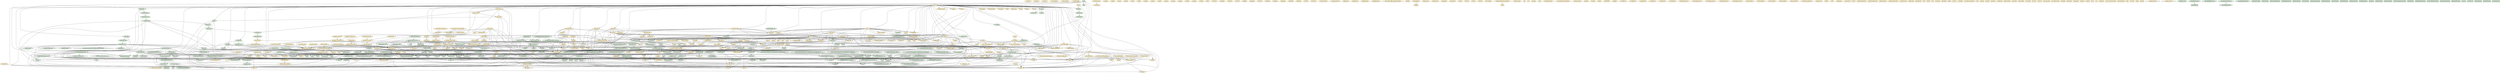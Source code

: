digraph {
"__bswap_16" [type=functions, language=source, fillcolor="#FFF2CC", style=filled, shape=ellipse];
"__bswap_32" [type=functions, language=source, fillcolor="#FFF2CC", style=filled, shape=ellipse];
"__bswap_64" [type=functions, language=source, fillcolor="#FFF2CC", style=filled, shape=ellipse];
"__uint16_identity" [type=functions, language=source, fillcolor="#FFF2CC", style=filled, shape=ellipse];
"__uint32_identity" [type=functions, language=source, fillcolor="#FFF2CC", style=filled, shape=ellipse];
"__uint64_identity" [type=functions, language=source, fillcolor="#FFF2CC", style=filled, shape=ellipse];
"alignfree" [type=functions, language=source, fillcolor="#FFF2CC", style=filled, shape=ellipse];
"base_len" [type=functions, language=source, fillcolor="#FFF2CC", style=filled, shape=ellipse];
"__gl_setmode" [type=functions, language=source, fillcolor="#FFF2CC", style=filled, shape=ellipse];
"set_binary_mode" [type=functions, language=source, fillcolor="#FFF2CC", style=filled, shape=ellipse];
"c_isalnum" [type=functions, language=source, fillcolor="#FFF2CC", style=filled, shape=ellipse];
"c_isalpha" [type=functions, language=source, fillcolor="#FFF2CC", style=filled, shape=ellipse];
"c_isascii" [type=functions, language=source, fillcolor="#FFF2CC", style=filled, shape=ellipse];
"c_isblank" [type=functions, language=source, fillcolor="#FFF2CC", style=filled, shape=ellipse];
"c_iscntrl" [type=functions, language=source, fillcolor="#FFF2CC", style=filled, shape=ellipse];
"c_isdigit" [type=functions, language=source, fillcolor="#FFF2CC", style=filled, shape=ellipse];
"c_isgraph" [type=functions, language=source, fillcolor="#FFF2CC", style=filled, shape=ellipse];
"c_islower" [type=functions, language=source, fillcolor="#FFF2CC", style=filled, shape=ellipse];
"c_isprint" [type=functions, language=source, fillcolor="#FFF2CC", style=filled, shape=ellipse];
"c_ispunct" [type=functions, language=source, fillcolor="#FFF2CC", style=filled, shape=ellipse];
"c_isspace" [type=functions, language=source, fillcolor="#FFF2CC", style=filled, shape=ellipse];
"c_isupper" [type=functions, language=source, fillcolor="#FFF2CC", style=filled, shape=ellipse];
"c_isxdigit" [type=functions, language=source, fillcolor="#FFF2CC", style=filled, shape=ellipse];
"c_toupper" [type=functions, language=source, fillcolor="#FFF2CC", style=filled, shape=ellipse];
"c_tolower" [type=functions, language=source, fillcolor="#FFF2CC", style=filled, shape=ellipse];
"mbszero" [type=functions, language=source, fillcolor="#FFF2CC", style=filled, shape=ellipse];
"btoc32" [type=functions, language=source, fillcolor="#FFF2CC", style=filled, shape=ellipse];
"c32isalnum" [type=functions, language=source, fillcolor="#FFF2CC", style=filled, shape=ellipse];
"c32isalpha" [type=functions, language=source, fillcolor="#FFF2CC", style=filled, shape=ellipse];
"c32isblank" [type=functions, language=source, fillcolor="#FFF2CC", style=filled, shape=ellipse];
"c32iscntrl" [type=functions, language=source, fillcolor="#FFF2CC", style=filled, shape=ellipse];
"c32isdigit" [type=functions, language=source, fillcolor="#FFF2CC", style=filled, shape=ellipse];
"c32isgraph" [type=functions, language=source, fillcolor="#FFF2CC", style=filled, shape=ellipse];
"c32islower" [type=functions, language=source, fillcolor="#FFF2CC", style=filled, shape=ellipse];
"c32ispunct" [type=functions, language=source, fillcolor="#FFF2CC", style=filled, shape=ellipse];
"c32isspace" [type=functions, language=source, fillcolor="#FFF2CC", style=filled, shape=ellipse];
"c32isupper" [type=functions, language=source, fillcolor="#FFF2CC", style=filled, shape=ellipse];
"c32isxdigit" [type=functions, language=source, fillcolor="#FFF2CC", style=filled, shape=ellipse];
"c32tolower" [type=functions, language=source, fillcolor="#FFF2CC", style=filled, shape=ellipse];
"c32width" [type=functions, language=source, fillcolor="#FFF2CC", style=filled, shape=ellipse];
"mbsrtoc32s" [type=functions, language=source, fillcolor="#FFF2CC", style=filled, shape=ellipse];
"c32_get_type_test" [type=functions, language=source, fillcolor="#FFF2CC", style=filled, shape=ellipse];
"c32_apply_type_test" [type=functions, language=source, fillcolor="#FFF2CC", style=filled, shape=ellipse];
"c32isprint" [type=functions, language=source, fillcolor="#FFF2CC", style=filled, shape=ellipse];
"close_stream" [type=functions, language=source, fillcolor="#FFF2CC", style=filled, shape=ellipse];
"pgettext_aux" [type=functions, language=source, fillcolor="#FFF2CC", style=filled, shape=ellipse];
"npgettext_aux" [type=functions, language=source, fillcolor="#FFF2CC", style=filled, shape=ellipse];
"dcpgettext_expr" [type=functions, language=source, fillcolor="#FFF2CC", style=filled, shape=ellipse];
"dcnpgettext_expr" [type=functions, language=source, fillcolor="#FFF2CC", style=filled, shape=ellipse];
"close_stdout_set_file_name" [type=functions, language=source, fillcolor="#FFF2CC", style=filled, shape=ellipse];
"close_stdout_set_ignore_EPIPE" [type=functions, language=source, fillcolor="#FFF2CC", style=filled, shape=ellipse];
"close_stdout" [type=functions, language=source, fillcolor="#FFF2CC", style=filled, shape=ellipse];
"dup_safer_flag" [type=functions, language=source, fillcolor="#FFF2CC", style=filled, shape=ellipse];
"dup_safer" [type=functions, language=source, fillcolor="#FFF2CC", style=filled, shape=ellipse];
"fadvise" [type=functions, language=source, fillcolor="#FFF2CC", style=filled, shape=ellipse];
"rpl_fcntl" [type=functions, language=source, fillcolor="#FFF2CC", style=filled, shape=ellipse];
"rpl_fcntl_DUPFD" [type=functions, language=source, fillcolor="#FFF2CC", style=filled, shape=ellipse];
"rpl_fcntl_DUPFD_CLOEXEC" [type=functions, language=source, fillcolor="#FFF2CC", style=filled, shape=ellipse];
"fd_safer_flag" [type=functions, language=source, fillcolor="#FFF2CC", style=filled, shape=ellipse];
"clear_ungetc_buffer_preserving_position" [type=functions, language=source, fillcolor="#FFF2CC", style=filled, shape=ellipse];
"fpurge" [type=functions, language=source, fillcolor="#FFF2CC", style=filled, shape=ellipse];
"rpl_fseeko" [type=functions, language=source, fillcolor="#FFF2CC", style=filled, shape=ellipse];
"hard_locale" [type=functions, language=source, fillcolor="#FFF2CC", style=filled, shape=ellipse];
"_gl_alloc_nomem" [type=functions, language=source, fillcolor="#FFF2CC", style=filled, shape=ellipse];
"imalloc" [type=functions, language=source, fillcolor="#FFF2CC", style=filled, shape=ellipse];
"rpl_mbrtoc32" [type=functions, language=source, fillcolor="#FFF2CC", style=filled, shape=ellipse];
"mkstemp_safer" [type=functions, language=source, fillcolor="#FFF2CC", style=filled, shape=ellipse];
"mkostemp_safer" [type=functions, language=source, fillcolor="#FFF2CC", style=filled, shape=ellipse];
"open_safer" [type=functions, language=source, fillcolor="#FFF2CC", style=filled, shape=ellipse];
"xnrealloc" [type=functions, language=source, fillcolor="#FFF2CC", style=filled, shape=ellipse];
"clone_quoting_options" [type=functions, language=source, fillcolor="#FFF2CC", style=filled, shape=ellipse];
"get_quoting_style" [type=functions, language=source, fillcolor="#FFF2CC", style=filled, shape=ellipse];
"set_quoting_style" [type=functions, language=source, fillcolor="#FFF2CC", style=filled, shape=ellipse];
"set_char_quoting" [type=functions, language=source, fillcolor="#FFF2CC", style=filled, shape=ellipse];
"set_quoting_flags" [type=functions, language=source, fillcolor="#FFF2CC", style=filled, shape=ellipse];
"set_custom_quoting" [type=functions, language=source, fillcolor="#FFF2CC", style=filled, shape=ellipse];
"quoting_options_from_style" [type=functions, language=source, fillcolor="#FFF2CC", style=filled, shape=ellipse];
"quotearg_buffer_restyled" [type=functions, language=source, fillcolor="#FFF2CC", style=filled, shape=ellipse];
"quotearg_buffer" [type=functions, language=source, fillcolor="#FFF2CC", style=filled, shape=ellipse];
"quotearg_alloc" [type=functions, language=source, fillcolor="#FFF2CC", style=filled, shape=ellipse];
"quotearg_alloc_mem" [type=functions, language=source, fillcolor="#FFF2CC", style=filled, shape=ellipse];
"quotearg_free" [type=functions, language=source, fillcolor="#FFF2CC", style=filled, shape=ellipse];
"quotearg_n_options" [type=functions, language=source, fillcolor="#FFF2CC", style=filled, shape=ellipse];
"quotearg_n" [type=functions, language=source, fillcolor="#FFF2CC", style=filled, shape=ellipse];
"quotearg_n_mem" [type=functions, language=source, fillcolor="#FFF2CC", style=filled, shape=ellipse];
"quotearg" [type=functions, language=source, fillcolor="#FFF2CC", style=filled, shape=ellipse];
"quotearg_mem" [type=functions, language=source, fillcolor="#FFF2CC", style=filled, shape=ellipse];
"quotearg_n_style_mem" [type=functions, language=source, fillcolor="#FFF2CC", style=filled, shape=ellipse];
"quotearg_style_mem" [type=functions, language=source, fillcolor="#FFF2CC", style=filled, shape=ellipse];
"quotearg_char_mem" [type=functions, language=source, fillcolor="#FFF2CC", style=filled, shape=ellipse];
"quotearg_char" [type=functions, language=source, fillcolor="#FFF2CC", style=filled, shape=ellipse];
"quotearg_colon" [type=functions, language=source, fillcolor="#FFF2CC", style=filled, shape=ellipse];
"quotearg_colon_mem" [type=functions, language=source, fillcolor="#FFF2CC", style=filled, shape=ellipse];
"quotearg_n_style_colon" [type=functions, language=source, fillcolor="#FFF2CC", style=filled, shape=ellipse];
"quotearg_n_custom" [type=functions, language=source, fillcolor="#FFF2CC", style=filled, shape=ellipse];
"quotearg_n_custom_mem" [type=functions, language=source, fillcolor="#FFF2CC", style=filled, shape=ellipse];
"quotearg_custom" [type=functions, language=source, fillcolor="#FFF2CC", style=filled, shape=ellipse];
"quotearg_custom_mem" [type=functions, language=source, fillcolor="#FFF2CC", style=filled, shape=ellipse];
"quote_n_mem" [type=functions, language=source, fillcolor="#FFF2CC", style=filled, shape=ellipse];
"psame_inode" [type=functions, language=source, fillcolor="#FFF2CC", style=filled, shape=ellipse];
"setlocale_null_unlocked" [type=functions, language=source, fillcolor="#FFF2CC", style=filled, shape=ellipse];
"setlocale_null_r_unlocked" [type=functions, language=source, fillcolor="#FFF2CC", style=filled, shape=ellipse];
"setlocale_null_r" [type=functions, language=source, fillcolor="#FFF2CC", style=filled, shape=ellipse];
"setlocale_null" [type=functions, language=source, fillcolor="#FFF2CC", style=filled, shape=ellipse];
"str2signum" [type=functions, language=source, fillcolor="#FFF2CC", style=filled, shape=ellipse];
"str2sig" [type=functions, language=source, fillcolor="#FFF2CC", style=filled, shape=ellipse];
"sig2str" [type=functions, language=source, fillcolor="#FFF2CC", style=filled, shape=ellipse];
"initialize_exit_failure" [type=functions, language=source, fillcolor="#FFF2CC", style=filled, shape=ellipse];
"make_timespec" [type=functions, language=source, fillcolor="#FFF2CC", style=filled, shape=ellipse];
"timespec_cmp" [type=functions, language=source, fillcolor="#FFF2CC", style=filled, shape=ellipse];
"timespec_sign" [type=functions, language=source, fillcolor="#FFF2CC", style=filled, shape=ellipse];
"timespectod" [type=functions, language=source, fillcolor="#FFF2CC", style=filled, shape=ellipse];
"select_plural" [type=functions, language=source, fillcolor="#FFF2CC", style=filled, shape=ellipse];
"chownat" [type=functions, language=source, fillcolor="#FFF2CC", style=filled, shape=ellipse];
"lchownat" [type=functions, language=source, fillcolor="#FFF2CC", style=filled, shape=ellipse];
"chmodat" [type=functions, language=source, fillcolor="#FFF2CC", style=filled, shape=ellipse];
"lchmodat" [type=functions, language=source, fillcolor="#FFF2CC", style=filled, shape=ellipse];
"dot_or_dotdot" [type=functions, language=source, fillcolor="#FFF2CC", style=filled, shape=ellipse];
"readdir_ignoring_dot_and_dotdot" [type=functions, language=source, fillcolor="#FFF2CC", style=filled, shape=ellipse];
"directory_status" [type=functions, language=source, fillcolor="#FFF2CC", style=filled, shape=ellipse];
"gcd" [type=functions, language=source, fillcolor="#FFF2CC", style=filled, shape=ellipse];
"lcm" [type=functions, language=source, fillcolor="#FFF2CC", style=filled, shape=ellipse];
"ptr_align" [type=functions, language=source, fillcolor="#FFF2CC", style=filled, shape=ellipse];
"is_nul" [type=functions, language=source, fillcolor="#FFF2CC", style=filled, shape=ellipse];
"emit_stdin_note" [type=functions, language=source, fillcolor="#FFF2CC", style=filled, shape=ellipse];
"emit_mandatory_arg_note" [type=functions, language=source, fillcolor="#FFF2CC", style=filled, shape=ellipse];
"emit_size_note" [type=functions, language=source, fillcolor="#FFF2CC", style=filled, shape=ellipse];
"emit_blocksize_note" [type=functions, language=source, fillcolor="#FFF2CC", style=filled, shape=ellipse];
"emit_update_parameters_note" [type=functions, language=source, fillcolor="#FFF2CC", style=filled, shape=ellipse];
"emit_backup_suffix_note" [type=functions, language=source, fillcolor="#FFF2CC", style=filled, shape=ellipse];
"emit_symlink_recurse_options" [type=functions, language=source, fillcolor="#FFF2CC", style=filled, shape=ellipse];
"emit_exec_status" [type=functions, language=source, fillcolor="#FFF2CC", style=filled, shape=ellipse];
"emit_ancillary_info" [type=functions, language=source, fillcolor="#FFF2CC", style=filled, shape=ellipse];
"timetostr" [type=functions, language=source, fillcolor="#FFF2CC", style=filled, shape=ellipse];
"bad_cast" [type=functions, language=source, fillcolor="#FFF2CC", style=filled, shape=ellipse];
"write_error" [type=functions, language=source, fillcolor="#FFF2CC", style=filled, shape=ellipse];
"stzncpy" [type=functions, language=source, fillcolor="#FFF2CC", style=filled, shape=ellipse];
"is_ENOTSUP" [type=functions, language=source, fillcolor="#FFF2CC", style=filled, shape=ellipse];
"alignalloc" [type=functions, language=source, fillcolor="#FFF2CC", style=filled, shape=ellipse];
"__gl_stdbit_clz" [type=functions, language=source, fillcolor="#FFF2CC", style=filled, shape=ellipse];
"__gl_stdbit_clzl" [type=functions, language=source, fillcolor="#FFF2CC", style=filled, shape=ellipse];
"__gl_stdbit_clzll" [type=functions, language=source, fillcolor="#FFF2CC", style=filled, shape=ellipse];
"__gl_stdbit_ctz" [type=functions, language=source, fillcolor="#FFF2CC", style=filled, shape=ellipse];
"__gl_stdbit_ctzl" [type=functions, language=source, fillcolor="#FFF2CC", style=filled, shape=ellipse];
"__gl_stdbit_ctzll" [type=functions, language=source, fillcolor="#FFF2CC", style=filled, shape=ellipse];
"stdc_leading_zeros_ui" [type=functions, language=source, fillcolor="#FFF2CC", style=filled, shape=ellipse];
"stdc_leading_zeros_uc" [type=functions, language=source, fillcolor="#FFF2CC", style=filled, shape=ellipse];
"stdc_leading_zeros_us" [type=functions, language=source, fillcolor="#FFF2CC", style=filled, shape=ellipse];
"stdc_leading_zeros_ul" [type=functions, language=source, fillcolor="#FFF2CC", style=filled, shape=ellipse];
"stdc_leading_zeros_ull" [type=functions, language=source, fillcolor="#FFF2CC", style=filled, shape=ellipse];
"stdc_bit_width_uc" [type=functions, language=source, fillcolor="#FFF2CC", style=filled, shape=ellipse];
"stdc_bit_width_us" [type=functions, language=source, fillcolor="#FFF2CC", style=filled, shape=ellipse];
"stdc_bit_width_ui" [type=functions, language=source, fillcolor="#FFF2CC", style=filled, shape=ellipse];
"stdc_bit_width_ul" [type=functions, language=source, fillcolor="#FFF2CC", style=filled, shape=ellipse];
"stdc_bit_width_ull" [type=functions, language=source, fillcolor="#FFF2CC", style=filled, shape=ellipse];
"xset_binary_mode_error" [type=functions, language=source, fillcolor="#FFF2CC", style=filled, shape=ellipse];
"xset_binary_mode" [type=functions, language=source, fillcolor="#FFF2CC", style=filled, shape=ellipse];
"set_suffix_length" [type=functions, language=source, fillcolor="#FFF2CC", style=filled, shape=ellipse];
"usage" [type=functions, language=source, fillcolor="#FFF2CC", style=filled, shape=ellipse];
"copy_to_tmpfile" [type=functions, language=source, fillcolor="#FFF2CC", style=filled, shape=ellipse];
"next_file_name" [type=functions, language=source, fillcolor="#FFF2CC", style=filled, shape=ellipse];
"create" [type=functions, language=source, fillcolor="#FFF2CC", style=filled, shape=ellipse];
"closeout" [type=functions, language=source, fillcolor="#FFF2CC", style=filled, shape=ellipse];
"cwrite" [type=functions, language=source, fillcolor="#FFF2CC", style=filled, shape=ellipse];
"bytes_split" [type=functions, language=source, fillcolor="#FFF2CC", style=filled, shape=ellipse];
"lines_split" [type=functions, language=source, fillcolor="#FFF2CC", style=filled, shape=ellipse];
"line_bytes_split" [type=functions, language=source, fillcolor="#FFF2CC", style=filled, shape=ellipse];
"lines_chunk_split" [type=functions, language=source, fillcolor="#FFF2CC", style=filled, shape=ellipse];
"ofile_open" [type=functions, language=source, fillcolor="#FFF2CC", style=filled, shape=ellipse];
"lines_rr" [type=functions, language=source, fillcolor="#FFF2CC", style=filled, shape=ellipse];
"strtoint_die" [type=functions, language=source, fillcolor="#FFF2CC", style=filled, shape=ellipse];
"parse_n_units" [type=functions, language=source, fillcolor="#FFF2CC", style=filled, shape=ellipse];
"parse_chunk" [type=functions, language=source, fillcolor="#FFF2CC", style=filled, shape=ellipse];
"main_0" [type=functions, language=source, fillcolor="#FFF2CC", style=filled, shape=ellipse];
"to_uchar" [type=functions, language=target, fillcolor="#D5E8D4", style=filled, shape=ellipse];
"usable_st_size" [type=functions, language=source, fillcolor="#FFF2CC", style=filled, shape=ellipse];
"record_or_unlink_tempfile" [type=functions, language=source, fillcolor="#FFF2CC", style=filled, shape=ellipse];
"temp_stream" [type=functions, language=source, fillcolor="#FFF2CC", style=filled, shape=ellipse];
"direxists" [type=functions, language=source, fillcolor="#FFF2CC", style=filled, shape=ellipse];
"path_search" [type=functions, language=source, fillcolor="#FFF2CC", style=filled, shape=ellipse];
"version_etc_ar" [type=functions, language=source, fillcolor="#FFF2CC", style=filled, shape=ellipse];
"emit_bug_reporting_address" [type=functions, language=source, fillcolor="#FFF2CC", style=filled, shape=ellipse];
"xalloc_die" [type=functions, language=source, fillcolor="#FFF2CC", style=filled, shape=ellipse];
"irealloc" [type=functions, language=source, fillcolor="#FFF2CC", style=filled, shape=ellipse];
"icalloc" [type=functions, language=source, fillcolor="#FFF2CC", style=filled, shape=ellipse];
"ireallocarray" [type=functions, language=source, fillcolor="#FFF2CC", style=filled, shape=ellipse];
"ximalloc" [type=functions, language=source, fillcolor="#FFF2CC", style=filled, shape=ellipse];
"xcharalloc" [type=functions, language=source, fillcolor="#FFF2CC", style=filled, shape=ellipse];
"xreallocarray" [type=functions, language=source, fillcolor="#FFF2CC", style=filled, shape=ellipse];
"xnmalloc" [type=functions, language=source, fillcolor="#FFF2CC", style=filled, shape=ellipse];
"x2realloc" [type=functions, language=source, fillcolor="#FFF2CC", style=filled, shape=ellipse];
"x2nrealloc" [type=functions, language=source, fillcolor="#FFF2CC", style=filled, shape=ellipse];
"xzalloc" [type=functions, language=source, fillcolor="#FFF2CC", style=filled, shape=ellipse];
"xizalloc" [type=functions, language=source, fillcolor="#FFF2CC", style=filled, shape=ellipse];
"xcalloc" [type=functions, language=source, fillcolor="#FFF2CC", style=filled, shape=ellipse];
"ximemdup" [type=functions, language=source, fillcolor="#FFF2CC", style=filled, shape=ellipse];
"ximemdup0" [type=functions, language=source, fillcolor="#FFF2CC", style=filled, shape=ellipse];
"xstrtoimax" [type=functions, language=source, fillcolor="#FFF2CC", style=filled, shape=ellipse];
"bkm_scale" [type=functions, language=target, fillcolor="#D5E8D4", style=filled, shape=ellipse];
"bkm_scale_by_power" [type=functions, language=target, fillcolor="#D5E8D4", style=filled, shape=ellipse];
"" [type=structs, language=source, fillcolor="#FFF2CC", style=filled, shape=box];
"__locale_struct" [type=structs, language=source, fillcolor="#FFF2CC", style=filled, shape=box];
"timeval" [type=structs, language=source, fillcolor="#FFF2CC", style=filled, shape=box];
"timespec" [type=structs, language=source, fillcolor="#FFF2CC", style=filled, shape=box];
"__pthread_internal_list" [type=structs, language=source, fillcolor="#FFF2CC", style=filled, shape=box];
"__pthread_internal_slist" [type=structs, language=source, fillcolor="#FFF2CC", style=filled, shape=box];
"__pthread_mutex_s" [type=structs, language=source, fillcolor="#FFF2CC", style=filled, shape=box];
"__pthread_rwlock_arch_t" [type=structs, language=source, fillcolor="#FFF2CC", style=filled, shape=box];
"__pthread_cond_s" [type=structs, language=source, fillcolor="#FFF2CC", style=filled, shape=box];
"random_data" [type=structs, language=source, fillcolor="#FFF2CC", style=filled, shape=box];
"drand48_data" [type=structs, language=source, fillcolor="#FFF2CC", style=filled, shape=box];
"flock" [type=structs, language=source, fillcolor="#FFF2CC", style=filled, shape=box];
"flock64" [type=structs, language=source, fillcolor="#FFF2CC", style=filled, shape=box];
"iovec" [type=structs, language=source, fillcolor="#FFF2CC", style=filled, shape=box];
"f_owner_ex" [type=structs, language=source, fillcolor="#FFF2CC", style=filled, shape=box];
"file_handle" [type=structs, language=source, fillcolor="#FFF2CC", style=filled, shape=box];
"stat" [type=structs, language=source, fillcolor="#FFF2CC", style=filled, shape=box];
"stat64" [type=structs, language=source, fillcolor="#FFF2CC", style=filled, shape=box];
"_G_fpos_t" [type=structs, language=source, fillcolor="#FFF2CC", style=filled, shape=box];
"_G_fpos64_t" [type=structs, language=source, fillcolor="#FFF2CC", style=filled, shape=box];
"_IO_FILE" [type=structs, language=source, fillcolor="#FFF2CC", style=filled, shape=box];
"_IO_cookie_io_functions_t" [type=structs, language=source, fillcolor="#FFF2CC", style=filled, shape=box];
"lconv" [type=structs, language=source, fillcolor="#FFF2CC", style=filled, shape=box];
"sigevent" [type=structs, language=source, fillcolor="#FFF2CC", style=filled, shape=box];
"sigaction" [type=structs, language=source, fillcolor="#FFF2CC", style=filled, shape=box];
"sigcontext" [type=structs, language=source, fillcolor="#FFF2CC", style=filled, shape=box];
"_aarch64_ctx" [type=structs, language=source, fillcolor="#FFF2CC", style=filled, shape=box];
"fpsimd_context" [type=structs, language=source, fillcolor="#FFF2CC", style=filled, shape=box];
"esr_context" [type=structs, language=source, fillcolor="#FFF2CC", style=filled, shape=box];
"extra_context" [type=structs, language=source, fillcolor="#FFF2CC", style=filled, shape=box];
"sve_context" [type=structs, language=source, fillcolor="#FFF2CC", style=filled, shape=box];
"timezone" [type=structs, language=source, fillcolor="#FFF2CC", style=filled, shape=box];
"itimerval" [type=structs, language=source, fillcolor="#FFF2CC", style=filled, shape=box];
"user_regs_struct" [type=structs, language=source, fillcolor="#FFF2CC", style=filled, shape=box];
"user_fpsimd_struct" [type=structs, language=source, fillcolor="#FFF2CC", style=filled, shape=box];
"elf_siginfo" [type=structs, language=source, fillcolor="#FFF2CC", style=filled, shape=box];
"elf_prstatus" [type=structs, language=source, fillcolor="#FFF2CC", style=filled, shape=box];
"elf_prpsinfo" [type=structs, language=source, fillcolor="#FFF2CC", style=filled, shape=box];
"ucontext_t" [type=structs, language=source, fillcolor="#FFF2CC", style=filled, shape=box];
"sigstack" [type=structs, language=source, fillcolor="#FFF2CC", style=filled, shape=box];
"quoting_options" [type=structs, language=source, fillcolor="#FFF2CC", style=filled, shape=box];
"slotvec" [type=globals, language=source, fillcolor="#FFF2CC", style=filled, shape=diamond];
"timex" [type=structs, language=source, fillcolor="#FFF2CC", style=filled, shape=box];
"tm" [type=structs, language=source, fillcolor="#FFF2CC", style=filled, shape=box];
"itimerspec" [type=structs, language=source, fillcolor="#FFF2CC", style=filled, shape=box];
"__time_t_must_be_integral" [type=structs, language=source, fillcolor="#FFF2CC", style=filled, shape=box];
"statx_timestamp" [type=structs, language=source, fillcolor="#FFF2CC", style=filled, shape=box];
"statx" [type=structs, language=source, fillcolor="#FFF2CC", style=filled, shape=box];
"numname" [type=structs, language=source, fillcolor="#FFF2CC", style=filled, shape=box];
"option" [type=structs, language=source, fillcolor="#FFF2CC", style=filled, shape=box];
"dirent" [type=structs, language=source, fillcolor="#FFF2CC", style=filled, shape=box];
"dirent64" [type=structs, language=source, fillcolor="#FFF2CC", style=filled, shape=box];
"infomap" [type=structs, language=source, fillcolor="#FFF2CC", style=filled, shape=box];
"of_info" [type=structs, language=source, fillcolor="#FFF2CC", style=filled, shape=box];
"file_name" [type=globals, language=source, fillcolor="#FFF2CC", style=filled, shape=diamond];
"ignore_EPIPE" [type=globals, language=source, fillcolor="#FFF2CC", style=filled, shape=diamond];
"exit_failure" [type=globals, language=source, fillcolor="#FFF2CC", style=filled, shape=diamond];
"internal_state" [type=globals, language=source, fillcolor="#FFF2CC", style=filled, shape=diamond];
"program_name" [type=globals, language=source, fillcolor="#FFF2CC", style=filled, shape=diamond];
"quoting_style_args" [type=globals, language=source, fillcolor="#FFF2CC", style=filled, shape=diamond];
"quoting_style_vals" [type=globals, language=source, fillcolor="#FFF2CC", style=filled, shape=diamond];
"default_quoting_options" [type=globals, language=source, fillcolor="#FFF2CC", style=filled, shape=diamond];
"slot0" [type=globals, language=source, fillcolor="#FFF2CC", style=filled, shape=diamond];
"nslots" [type=globals, language=source, fillcolor="#FFF2CC", style=filled, shape=diamond];
"slotvec0" [type=globals, language=source, fillcolor="#FFF2CC", style=filled, shape=diamond];
"quote_quoting_options" [type=globals, language=source, fillcolor="#FFF2CC", style=filled, shape=diamond];
"numname_table" [type=globals, language=source, fillcolor="#FFF2CC", style=filled, shape=diamond];
"filter_command" [type=globals, language=source, fillcolor="#FFF2CC", style=filled, shape=diamond];
"filter_pid" [type=globals, language=source, fillcolor="#FFF2CC", style=filled, shape=diamond];
"open_pipes" [type=globals, language=source, fillcolor="#FFF2CC", style=filled, shape=diamond];
"open_pipes_alloc" [type=globals, language=source, fillcolor="#FFF2CC", style=filled, shape=diamond];
"n_open_pipes" [type=globals, language=source, fillcolor="#FFF2CC", style=filled, shape=diamond];
"default_SIGPIPE" [type=globals, language=source, fillcolor="#FFF2CC", style=filled, shape=diamond];
"outbase" [type=globals, language=source, fillcolor="#FFF2CC", style=filled, shape=diamond];
"outfile" [type=globals, language=source, fillcolor="#FFF2CC", style=filled, shape=diamond];
"outfile_mid" [type=globals, language=source, fillcolor="#FFF2CC", style=filled, shape=diamond];
"suffix_auto" [type=globals, language=source, fillcolor="#FFF2CC", style=filled, shape=diamond];
"suffix_length" [type=globals, language=source, fillcolor="#FFF2CC", style=filled, shape=diamond];
"suffix_alphabet" [type=globals, language=source, fillcolor="#FFF2CC", style=filled, shape=diamond];
"numeric_suffix_start" [type=globals, language=source, fillcolor="#FFF2CC", style=filled, shape=diamond];
"additional_suffix" [type=globals, language=source, fillcolor="#FFF2CC", style=filled, shape=diamond];
"infile" [type=globals, language=source, fillcolor="#FFF2CC", style=filled, shape=diamond];
"in_stat_buf" [type=globals, language=source, fillcolor="#FFF2CC", style=filled, shape=diamond];
"output_desc" [type=globals, language=source, fillcolor="#FFF2CC", style=filled, shape=diamond];
"verbose" [type=globals, language=source, fillcolor="#FFF2CC", style=filled, shape=diamond];
"elide_empty_files" [type=globals, language=source, fillcolor="#FFF2CC", style=filled, shape=diamond];
"unbuffered" [type=globals, language=source, fillcolor="#FFF2CC", style=filled, shape=diamond];
"eolchar" [type=globals, language=source, fillcolor="#FFF2CC", style=filled, shape=diamond];
"longopts" [type=globals, language=source, fillcolor="#FFF2CC", style=filled, shape=diamond];
"version_etc_copyright" [type=globals, language=source, fillcolor="#FFF2CC", style=filled, shape=diamond];
"Version" [type=globals, language=source, fillcolor="#FFF2CC", style=filled, shape=diamond];
"__BindgenBitfieldUnit::set_bit" [type=functions, language=target, fillcolor="#D5E8D4", style=filled, shape=ellipse];
"FileWriter::flush" [type=functions, language=target, fillcolor="#D5E8D4", style=filled, shape=ellipse];
"gettext_quote" [type=functions, language=target, fillcolor="#D5E8D4", style=filled, shape=ellipse];
"xmemdup" [type=functions, language=target, fillcolor="#D5E8D4", style=filled, shape=ellipse];
"proper_name_lite" [type=functions, language=target, fillcolor="#D5E8D4", style=filled, shape=ellipse];
"xstrtoumax_rust" [type=functions, language=target, fillcolor="#D5E8D4", style=filled, shape=ellipse];
"gettext_quote_rust" [type=functions, language=target, fillcolor="#D5E8D4", style=filled, shape=ellipse];
"icalloc_rust" [type=functions, language=target, fillcolor="#D5E8D4", style=filled, shape=ellipse];
"xpalloc_rust" [type=functions, language=target, fillcolor="#D5E8D4", style=filled, shape=ellipse];
"__IncompleteArrayField::as_slice" [type=functions, language=target, fillcolor="#D5E8D4", style=filled, shape=ellipse];
"usable_st_size_rust" [type=functions, language=target, fillcolor="#D5E8D4", style=filled, shape=ellipse];
"fd_safer_rust" [type=functions, language=target, fillcolor="#D5E8D4", style=filled, shape=ellipse];
"xmemdup_rust" [type=functions, language=target, fillcolor="#D5E8D4", style=filled, shape=ellipse];
"quote" [type=functions, language=target, fillcolor="#D5E8D4", style=filled, shape=ellipse];
"__BindgenBitfieldUnit::get_bit" [type=functions, language=target, fillcolor="#D5E8D4", style=filled, shape=ellipse];
"quote_rust" [type=functions, language=target, fillcolor="#D5E8D4", style=filled, shape=ellipse];
"quotearg_style_rust" [type=functions, language=target, fillcolor="#D5E8D4", style=filled, shape=ellipse];
"__time_t_must_be_integral::set___floating_time_t_unsupported" [type=functions, language=target, fillcolor="#D5E8D4", style=filled, shape=ellipse];
"__IncompleteArrayField::as_ptr" [type=functions, language=target, fillcolor="#D5E8D4", style=filled, shape=ellipse];
"__BindgenBitfieldUnit::get" [type=functions, language=target, fillcolor="#D5E8D4", style=filled, shape=ellipse];
"__IncompleteArrayField::as_mut_ptr" [type=functions, language=target, fillcolor="#D5E8D4", style=filled, shape=ellipse];
"set_program_name_rust" [type=functions, language=target, fillcolor="#D5E8D4", style=filled, shape=ellipse];
"xinmalloc" [type=functions, language=target, fillcolor="#D5E8D4", style=filled, shape=ellipse];
"xrealloc_rust" [type=functions, language=target, fillcolor="#D5E8D4", style=filled, shape=ellipse];
"last_component" [type=functions, language=target, fillcolor="#D5E8D4", style=filled, shape=ellipse];
"locale_charset_rust" [type=functions, language=target, fillcolor="#D5E8D4", style=filled, shape=ellipse];
"xalloc_die_rust" [type=functions, language=target, fillcolor="#D5E8D4", style=filled, shape=ellipse];
"fd_reopen" [type=functions, language=target, fillcolor="#D5E8D4", style=filled, shape=ellipse];
"extract_charset_from_locale" [type=functions, language=target, fillcolor="#D5E8D4", style=filled, shape=ellipse];
"set_errno" [type=functions, language=target, fillcolor="#D5E8D4", style=filled, shape=ellipse];
"bkm_scale_by_power_rust" [type=functions, language=target, fillcolor="#D5E8D4", style=filled, shape=ellipse];
"get_locale_charset" [type=functions, language=target, fillcolor="#D5E8D4", style=filled, shape=ellipse];
"__time_t_must_be_integral::set___floating_time_t_unsupported_raw" [type=functions, language=target, fillcolor="#D5E8D4", style=filled, shape=ellipse];
"__BindgenBitfieldUnit::raw_get" [type=functions, language=target, fillcolor="#D5E8D4", style=filled, shape=ellipse];
"__BindgenBitfieldUnit::raw_set_bit" [type=functions, language=target, fillcolor="#D5E8D4", style=filled, shape=ellipse];
"__BindgenBitfieldUnit::set" [type=functions, language=target, fillcolor="#D5E8D4", style=filled, shape=ellipse];
"xalignalloc_rust" [type=functions, language=target, fillcolor="#D5E8D4", style=filled, shape=ellipse];
"ProgramNameWrapper::new" [type=functions, language=target, fillcolor="#D5E8D4", style=filled, shape=ellipse];
"quote_mem" [type=functions, language=target, fillcolor="#D5E8D4", style=filled, shape=ellipse];
"StrtolError::bitor" [type=functions, language=target, fillcolor="#D5E8D4", style=filled, shape=ellipse];
"xdectoimax_rust" [type=functions, language=target, fillcolor="#D5E8D4", style=filled, shape=ellipse];
"version_etc" [type=functions, language=target, fillcolor="#D5E8D4", style=filled, shape=ellipse];
"main" [type=functions, language=target, fillcolor="#D5E8D4", style=filled, shape=ellipse];
"__BindgenBitfieldUnit::change_bit" [type=functions, language=target, fillcolor="#D5E8D4", style=filled, shape=ellipse];
"bytes_chunk_extract_rust" [type=functions, language=target, fillcolor="#D5E8D4", style=filled, shape=ellipse];
"FileWriter::write" [type=functions, language=target, fillcolor="#D5E8D4", style=filled, shape=ellipse];
"__BindgenOpaqueArray::default" [type=functions, language=target, fillcolor="#D5E8D4", style=filled, shape=ellipse];
"QuotingOptions::clone" [type=functions, language=target, fillcolor="#D5E8D4", style=filled, shape=ellipse];
"rpl_fclose" [type=functions, language=target, fillcolor="#D5E8D4", style=filled, shape=ellipse];
"fd_reopen_rust" [type=functions, language=target, fillcolor="#D5E8D4", style=filled, shape=ellipse];
"xicalloc_rust" [type=functions, language=target, fillcolor="#D5E8D4", style=filled, shape=ellipse];
"__BindgenBitfieldUnit::new" [type=functions, language=target, fillcolor="#D5E8D4", style=filled, shape=ellipse];
"xnumtoumax_rust" [type=functions, language=target, fillcolor="#D5E8D4", style=filled, shape=ellipse];
"ireallocarray_rust" [type=functions, language=target, fillcolor="#D5E8D4", style=filled, shape=ellipse];
"c_tolower_rust" [type=functions, language=target, fillcolor="#D5E8D4", style=filled, shape=ellipse];
"fdadvise_rust" [type=functions, language=target, fillcolor="#D5E8D4", style=filled, shape=ellipse];
"xmalloc" [type=functions, language=target, fillcolor="#D5E8D4", style=filled, shape=ellipse];
"xdectoumax_rust" [type=functions, language=target, fillcolor="#D5E8D4", style=filled, shape=ellipse];
"xstrdup" [type=functions, language=target, fillcolor="#D5E8D4", style=filled, shape=ellipse];
"quote_n_rust" [type=functions, language=target, fillcolor="#D5E8D4", style=filled, shape=ellipse];
"EolcharWrapper::set" [type=functions, language=target, fillcolor="#D5E8D4", style=filled, shape=ellipse];
"version_etc_arn" [type=functions, language=target, fillcolor="#D5E8D4", style=filled, shape=ellipse];
"__IncompleteArrayField::new" [type=functions, language=target, fillcolor="#D5E8D4", style=filled, shape=ellipse];
"quote_mem_rust" [type=functions, language=target, fillcolor="#D5E8D4", style=filled, shape=ellipse];
"xdectoimax" [type=functions, language=target, fillcolor="#D5E8D4", style=filled, shape=ellipse];
"xireallocarray_rust" [type=functions, language=target, fillcolor="#D5E8D4", style=filled, shape=ellipse];
"safe_write_rust" [type=functions, language=target, fillcolor="#D5E8D4", style=filled, shape=ellipse];
"error_and_exit" [type=functions, language=target, fillcolor="#D5E8D4", style=filled, shape=ellipse];
"rpl_fflush_rust" [type=functions, language=target, fillcolor="#D5E8D4", style=filled, shape=ellipse];
"__BindgenBitfieldUnit::raw_set" [type=functions, language=target, fillcolor="#D5E8D4", style=filled, shape=ellipse];
"xnumtoimax_rust" [type=functions, language=target, fillcolor="#D5E8D4", style=filled, shape=ellipse];
"xalignalloc" [type=functions, language=target, fillcolor="#D5E8D4", style=filled, shape=ellipse];
"xmalloc_rust" [type=functions, language=target, fillcolor="#D5E8D4", style=filled, shape=ellipse];
"full_write_rust" [type=functions, language=target, fillcolor="#D5E8D4", style=filled, shape=ellipse];
"fd_safer" [type=functions, language=target, fillcolor="#D5E8D4", style=filled, shape=ellipse];
"c_strcasecmp_rust" [type=functions, language=target, fillcolor="#D5E8D4", style=filled, shape=ellipse];
"check_nonnull_rust" [type=functions, language=target, fillcolor="#D5E8D4", style=filled, shape=ellipse];
"irealloc_rust" [type=functions, language=target, fillcolor="#D5E8D4", style=filled, shape=ellipse];
"__IncompleteArrayField::fmt" [type=functions, language=target, fillcolor="#D5E8D4", style=filled, shape=ellipse];
"quotearg_style" [type=functions, language=target, fillcolor="#D5E8D4", style=filled, shape=ellipse];
"xirealloc" [type=functions, language=target, fillcolor="#D5E8D4", style=filled, shape=ellipse];
"xicalloc" [type=functions, language=target, fillcolor="#D5E8D4", style=filled, shape=ellipse];
"xdectoumax" [type=functions, language=target, fillcolor="#D5E8D4", style=filled, shape=ellipse];
"xirealloc_rust" [type=functions, language=target, fillcolor="#D5E8D4", style=filled, shape=ellipse];
"VersionEtcCopyrightWrapper::get" [type=functions, language=target, fillcolor="#D5E8D4", style=filled, shape=ellipse];
"last_component_rust" [type=functions, language=target, fillcolor="#D5E8D4", style=filled, shape=ellipse];
"version_etc_va_rust" [type=functions, language=target, fillcolor="#D5E8D4", style=filled, shape=ellipse];
"__time_t_must_be_integral::new_bitfield_1" [type=functions, language=target, fillcolor="#D5E8D4", style=filled, shape=ellipse];
"ProgramNameWrapper::set" [type=functions, language=target, fillcolor="#D5E8D4", style=filled, shape=ellipse];
"InfileWrapper::get" [type=functions, language=target, fillcolor="#D5E8D4", style=filled, shape=ellipse];
"ignorable_rust" [type=functions, language=target, fillcolor="#D5E8D4", style=filled, shape=ellipse];
"bkm_scale_rust" [type=functions, language=target, fillcolor="#D5E8D4", style=filled, shape=ellipse];
"FilterCommandWrapper::get" [type=functions, language=target, fillcolor="#D5E8D4", style=filled, shape=ellipse];
"to_uchar_rust" [type=functions, language=target, fillcolor="#D5E8D4", style=filled, shape=ellipse];
"ProgramNameWrapper::read_global" [type=functions, language=target, fillcolor="#D5E8D4", style=filled, shape=ellipse];
"bytes_chunk_extract" [type=functions, language=target, fillcolor="#D5E8D4", style=filled, shape=ellipse];
"io_blksize" [type=functions, language=target, fillcolor="#D5E8D4", style=filled, shape=ellipse];
"version_etc_rust" [type=functions, language=target, fillcolor="#D5E8D4", style=filled, shape=ellipse];
"ignorable" [type=functions, language=target, fillcolor="#D5E8D4", style=filled, shape=ellipse];
"FilterCommandWrapper::read_global" [type=functions, language=target, fillcolor="#D5E8D4", style=filled, shape=ellipse];
"dup_safer_rust" [type=functions, language=target, fillcolor="#D5E8D4", style=filled, shape=ellipse];
"io_blksize_rust" [type=functions, language=target, fillcolor="#D5E8D4", style=filled, shape=ellipse];
"quotearg_n_style_rust" [type=functions, language=target, fillcolor="#D5E8D4", style=filled, shape=ellipse];
"__IncompleteArrayField::as_mut_slice" [type=functions, language=target, fillcolor="#D5E8D4", style=filled, shape=ellipse];
"xstrdup_rust" [type=functions, language=target, fillcolor="#D5E8D4", style=filled, shape=ellipse];
"__time_t_must_be_integral::__floating_time_t_unsupported" [type=functions, language=target, fillcolor="#D5E8D4", style=filled, shape=ellipse];
"__time_t_must_be_integral::__floating_time_t_unsupported_raw" [type=functions, language=target, fillcolor="#D5E8D4", style=filled, shape=ellipse];
"check_nonnull" [type=functions, language=target, fillcolor="#D5E8D4", style=filled, shape=ellipse];
"NOpenPipesWrapper::set" [type=functions, language=target, fillcolor="#D5E8D4", style=filled, shape=ellipse];
"__BindgenBitfieldUnit::raw_get_bit" [type=functions, language=target, fillcolor="#D5E8D4", style=filled, shape=ellipse];
"quoting_options_from_style_rust" [type=functions, language=target, fillcolor="#D5E8D4", style=filled, shape=ellipse];
"xinmalloc_rust" [type=functions, language=target, fillcolor="#D5E8D4", style=filled, shape=ellipse];
"InfileWrapper::new" [type=functions, language=target, fillcolor="#D5E8D4", style=filled, shape=ellipse];
"alignalloc_rust" [type=functions, language=target, fillcolor="#D5E8D4", style=filled, shape=ellipse];
"input_file_size" [type=functions, language=target, fillcolor="#D5E8D4", style=filled, shape=ellipse];
"VersionEtcCopyrightWrapper::new" [type=functions, language=target, fillcolor="#D5E8D4", style=filled, shape=ellipse];
"set_program_name" [type=functions, language=target, fillcolor="#D5E8D4", style=filled, shape=ellipse];
"proper_name_lite_rust" [type=functions, language=target, fillcolor="#D5E8D4", style=filled, shape=ellipse];
"version_etc_arn_rust" [type=functions, language=target, fillcolor="#D5E8D4", style=filled, shape=ellipse];
"__BindgenBitfieldUnit::extract_bit" [type=functions, language=target, fillcolor="#D5E8D4", style=filled, shape=ellipse];
"full_write" [type=functions, language=target, fillcolor="#D5E8D4", style=filled, shape=ellipse];
"xpalloc" [type=functions, language=target, fillcolor="#D5E8D4", style=filled, shape=ellipse];
"fdadvise" [type=functions, language=target, fillcolor="#D5E8D4", style=filled, shape=ellipse];
"quotearg_n_options_rust" [type=functions, language=target, fillcolor="#D5E8D4", style=filled, shape=ellipse];
"input_file_size_rust" [type=functions, language=target, fillcolor="#D5E8D4", style=filled, shape=ellipse];
"FilterCommandWrapper::new" [type=functions, language=target, fillcolor="#D5E8D4", style=filled, shape=ellipse];
"quoting_options_rust" [type=structs, language=target, fillcolor="#D5E8D4", style=filled, shape=box];
"OutputDescWrapper" [type=structs, language=target, fillcolor="#D5E8D4", style=filled, shape=box];
"FileWriter" [type=structs, language=target, fillcolor="#D5E8D4", style=filled, shape=box];
"EolcharWrapper" [type=structs, language=target, fillcolor="#D5E8D4", style=filled, shape=box];
"AdditionalSuffixWrapper" [type=structs, language=target, fillcolor="#D5E8D4", style=filled, shape=box];
"SuffixAlphabetWrapper" [type=structs, language=target, fillcolor="#D5E8D4", style=filled, shape=box];
"StrToLError" [type=structs, language=target, fillcolor="#D5E8D4", style=filled, shape=box];
"OpenPipesWrapper" [type=structs, language=target, fillcolor="#D5E8D4", style=filled, shape=box];
"VersionWrapper" [type=structs, language=target, fillcolor="#D5E8D4", style=filled, shape=box];
"InfileWrapper" [type=structs, language=target, fillcolor="#D5E8D4", style=filled, shape=box];
"DefaultSigpipeWrapper" [type=structs, language=target, fillcolor="#D5E8D4", style=filled, shape=box];
"ProgramNameWrapper" [type=structs, language=target, fillcolor="#D5E8D4", style=filled, shape=box];
"NOpenPipesWrapper" [type=structs, language=target, fillcolor="#D5E8D4", style=filled, shape=box];
"VerboseWrapper" [type=structs, language=target, fillcolor="#D5E8D4", style=filled, shape=box];
"OutfileMidWrapper" [type=structs, language=target, fillcolor="#D5E8D4", style=filled, shape=box];
"ExitFailureWrapper" [type=structs, language=target, fillcolor="#D5E8D4", style=filled, shape=box];
"FilterCommandWrapper" [type=structs, language=target, fillcolor="#D5E8D4", style=filled, shape=box];
"UnbufferedWrapper" [type=structs, language=target, fillcolor="#D5E8D4", style=filled, shape=box];
"LongOption" [type=structs, language=target, fillcolor="#D5E8D4", style=filled, shape=box];
"FilterPidWrapper" [type=structs, language=target, fillcolor="#D5E8D4", style=filled, shape=box];
"SuffixAutoWrapper" [type=structs, language=target, fillcolor="#D5E8D4", style=filled, shape=box];
"QuoteQuotingOptionsWrapper" [type=structs, language=target, fillcolor="#D5E8D4", style=filled, shape=box];
"OutfileWrapper" [type=structs, language=target, fillcolor="#D5E8D4", style=filled, shape=box];
"ElideEmptyFilesWrapper" [type=structs, language=target, fillcolor="#D5E8D4", style=filled, shape=box];
"NumericSuffixStartWrapper" [type=structs, language=target, fillcolor="#D5E8D4", style=filled, shape=box];
"OpenPipesAllocWrapper" [type=structs, language=target, fillcolor="#D5E8D4", style=filled, shape=box];
"SuffixLengthWrapper" [type=structs, language=target, fillcolor="#D5E8D4", style=filled, shape=box];
"stat_rust" [type=structs, language=target, fillcolor="#D5E8D4", style=filled, shape=box];
"_IO_FILE_rust" [type=structs, language=target, fillcolor="#D5E8D4", style=filled, shape=box];
"VersionEtcCopyrightWrapper" [type=structs, language=target, fillcolor="#D5E8D4", style=filled, shape=box];
"OutbaseWrapper" [type=structs, language=target, fillcolor="#D5E8D4", style=filled, shape=box];
"StrtolError" [type=structs, language=target, fillcolor="#D5E8D4", style=filled, shape=box];
"QuotingStyle" [type=structs, language=target, fillcolor="#D5E8D4", style=filled, shape=box];
"InStatBufWrapper" [type=structs, language=target, fillcolor="#D5E8D4", style=filled, shape=box];
"LongoptsWrapper" [type=structs, language=target, fillcolor="#D5E8D4", style=filled, shape=box];
"QuotingOptions" [type=structs, language=target, fillcolor="#D5E8D4", style=filled, shape=box];
"MAX_SIZE" [type=globals, language=target, fillcolor="#D5E8D4", style=filled, shape=diamond];
"S_IFMT" [type=globals, language=target, fillcolor="#D5E8D4", style=filled, shape=diamond];
"IO_BUFSIZE" [type=globals, language=target, fillcolor="#D5E8D4", style=filled, shape=diamond];
"LONGINT_OK" [type=globals, language=target, fillcolor="#D5E8D4", style=filled, shape=diamond];
"EDOM_VALUE" [type=globals, language=target, fillcolor="#D5E8D4", style=filled, shape=diamond];
"S_IFLNK" [type=globals, language=target, fillcolor="#D5E8D4", style=filled, shape=diamond];
"S_IFREG" [type=globals, language=target, fillcolor="#D5E8D4", style=filled, shape=diamond];
"LONGINT_OVERFLOW" [type=globals, language=target, fillcolor="#D5E8D4", style=filled, shape=diamond];
"ERANGE_VALUE" [type=globals, language=target, fillcolor="#D5E8D4", style=filled, shape=diamond];
"USIZE_MAX" [type=globals, language=target, fillcolor="#D5E8D4", style=filled, shape=diamond];
"DEFAULT_MXFAST" [type=globals, language=target, fillcolor="#D5E8D4", style=filled, shape=diamond];
"LONGINT_INVALID_SUFFIX_CHAR_WITH_OVERFLOW" [type=globals, language=target, fillcolor="#D5E8D4", style=filled, shape=diamond];
"free" [type=functions, language=source, fillcolor="#FFF2CC", style=filled, shape=ellipse];
"strlen" [type=functions, language=source, fillcolor="#FFF2CC", style=filled, shape=ellipse];
"iswprint" [type=functions, language=source, fillcolor="#FFF2CC", style=filled, shape=ellipse];
"__fpending" [type=functions, language=source, fillcolor="#FFF2CC", style=filled, shape=ellipse];
"ferror_unlocked" [type=functions, language=source, fillcolor="#FFF2CC", style=filled, shape=ellipse];
"__errno_location" [type=functions, language=source, fillcolor="#FFF2CC", style=filled, shape=ellipse];
"gettext" [type=functions, language=source, fillcolor="#FFF2CC", style=filled, shape=ellipse];
"error" [type=functions, language=source, fillcolor="#FFF2CC", style=filled, shape=ellipse];
"_exit" [type=functions, language=source, fillcolor="#FFF2CC", style=filled, shape=ellipse];
"stderr" [type=globals, language=source, fillcolor="#FFF2CC", style=filled, shape=diamond];
"stdout" [type=globals, language=source, fillcolor="#FFF2CC", style=filled, shape=diamond];
"fileno" [type=functions, language=source, fillcolor="#FFF2CC", style=filled, shape=ellipse];
"fcntl" [type=functions, language=source, fillcolor="#FFF2CC", style=filled, shape=ellipse];
"__va_list" [type=structs, language=source, fillcolor="#FFF2CC", style=filled, shape=box];
"close" [type=functions, language=source, fillcolor="#FFF2CC", style=filled, shape=ellipse];
"__fpurge" [type=functions, language=source, fillcolor="#FFF2CC", style=filled, shape=ellipse];
"lseek" [type=functions, language=source, fillcolor="#FFF2CC", style=filled, shape=ellipse];
"fseeko" [type=functions, language=source, fillcolor="#FFF2CC", style=filled, shape=ellipse];
"strcmp" [type=functions, language=source, fillcolor="#FFF2CC", style=filled, shape=ellipse];
"malloc" [type=functions, language=source, fillcolor="#FFF2CC", style=filled, shape=ellipse];
"mbrtoc32" [type=functions, language=source, fillcolor="#FFF2CC", style=filled, shape=ellipse];
"mbsinit" [type=functions, language=source, fillcolor="#FFF2CC", style=filled, shape=ellipse];
"abort" [type=functions, language=source, fillcolor="#FFF2CC", style=filled, shape=ellipse];
"mkstemp" [type=functions, language=source, fillcolor="#FFF2CC", style=filled, shape=ellipse];
"mkostemp" [type=functions, language=source, fillcolor="#FFF2CC", style=filled, shape=ellipse];
"open" [type=functions, language=source, fillcolor="#FFF2CC", style=filled, shape=ellipse];
"__ctype_get_mb_cur_max" [type=functions, language=source, fillcolor="#FFF2CC", style=filled, shape=ellipse];
"memcmp" [type=functions, language=source, fillcolor="#FFF2CC", style=filled, shape=ellipse];
"__ctype_b_loc" [type=functions, language=source, fillcolor="#FFF2CC", style=filled, shape=ellipse];
"setlocale" [type=functions, language=source, fillcolor="#FFF2CC", style=filled, shape=ellipse];
"strtol" [type=functions, language=source, fillcolor="#FFF2CC", style=filled, shape=ellipse];
"__libc_current_sigrtmin" [type=functions, language=source, fillcolor="#FFF2CC", style=filled, shape=ellipse];
"__libc_current_sigrtmax" [type=functions, language=source, fillcolor="#FFF2CC", style=filled, shape=ellipse];
"strncmp" [type=functions, language=source, fillcolor="#FFF2CC", style=filled, shape=ellipse];
"strcpy" [type=functions, language=source, fillcolor="#FFF2CC", style=filled, shape=ellipse];
"sprintf" [type=functions, language=source, fillcolor="#FFF2CC", style=filled, shape=ellipse];
"fputs_unlocked" [type=functions, language=source, fillcolor="#FFF2CC", style=filled, shape=ellipse];
"printf" [type=functions, language=source, fillcolor="#FFF2CC", style=filled, shape=ellipse];
"fflush_unlocked" [type=functions, language=source, fillcolor="#FFF2CC", style=filled, shape=ellipse];
"clearerr_unlocked" [type=functions, language=source, fillcolor="#FFF2CC", style=filled, shape=ellipse];
"fprintf" [type=functions, language=source, fillcolor="#FFF2CC", style=filled, shape=ellipse];
"exit" [type=functions, language=source, fillcolor="#FFF2CC", style=filled, shape=ellipse];
"__assert_fail" [type=functions, language=source, fillcolor="#FFF2CC", style=filled, shape=ellipse];
"fstat" [type=functions, language=source, fillcolor="#FFF2CC", style=filled, shape=ellipse];
"ftruncate" [type=functions, language=source, fillcolor="#FFF2CC", style=filled, shape=ellipse];
"getenv" [type=functions, language=source, fillcolor="#FFF2CC", style=filled, shape=ellipse];
"setenv" [type=functions, language=source, fillcolor="#FFF2CC", style=filled, shape=ellipse];
"pipe" [type=functions, language=source, fillcolor="#FFF2CC", style=filled, shape=ellipse];
"fork" [type=functions, language=source, fillcolor="#FFF2CC", style=filled, shape=ellipse];
"dup2" [type=functions, language=source, fillcolor="#FFF2CC", style=filled, shape=ellipse];
"signal" [type=functions, language=source, fillcolor="#FFF2CC", style=filled, shape=ellipse];
"execl" [type=functions, language=source, fillcolor="#FFF2CC", style=filled, shape=ellipse];
"waitpid" [type=functions, language=source, fillcolor="#FFF2CC", style=filled, shape=ellipse];
"read" [type=functions, language=source, fillcolor="#FFF2CC", style=filled, shape=ellipse];
"rawmemchr" [type=functions, language=source, fillcolor="#FFF2CC", style=filled, shape=ellipse];
"memrchr" [type=functions, language=source, fillcolor="#FFF2CC", style=filled, shape=ellipse];
"memchr" [type=functions, language=source, fillcolor="#FFF2CC", style=filled, shape=ellipse];
"fdopen" [type=functions, language=source, fillcolor="#FFF2CC", style=filled, shape=ellipse];
"fwrite_unlocked" [type=functions, language=source, fillcolor="#FFF2CC", style=filled, shape=ellipse];
"getpagesize" [type=functions, language=source, fillcolor="#FFF2CC", style=filled, shape=ellipse];
"bindtextdomain" [type=functions, language=source, fillcolor="#FFF2CC", style=filled, shape=ellipse];
"textdomain" [type=functions, language=source, fillcolor="#FFF2CC", style=filled, shape=ellipse];
"atexit" [type=functions, language=source, fillcolor="#FFF2CC", style=filled, shape=ellipse];
"getopt_long" [type=functions, language=source, fillcolor="#FFF2CC", style=filled, shape=ellipse];
"strspn" [type=functions, language=source, fillcolor="#FFF2CC", style=filled, shape=ellipse];
"optind" [type=globals, language=source, fillcolor="#FFF2CC", style=filled, shape=diamond];
"optarg" [type=globals, language=source, fillcolor="#FFF2CC", style=filled, shape=diamond];
"unlink" [type=functions, language=source, fillcolor="#FFF2CC", style=filled, shape=ellipse];
"realloc" [type=functions, language=source, fillcolor="#FFF2CC", style=filled, shape=ellipse];
"secure_getenv" [type=functions, language=source, fillcolor="#FFF2CC", style=filled, shape=ellipse];
"reallocarray" [type=functions, language=source, fillcolor="#FFF2CC", style=filled, shape=ellipse];
"calloc" [type=functions, language=source, fillcolor="#FFF2CC", style=filled, shape=ellipse];
"strtoimax" [type=functions, language=source, fillcolor="#FFF2CC", style=filled, shape=ellipse];
"strchr" [type=functions, language=source, fillcolor="#FFF2CC", style=filled, shape=ellipse];
"panic" [type=functions, language=target, fillcolor="#D5E8D4", style=filled, shape=ellipse];
"Err" [type=functions, language=target, fillcolor="#D5E8D4", style=filled, shape=ellipse];
"fflush" [type=functions, language=target, fillcolor="#D5E8D4", style=filled, shape=ellipse];
"last_os_error" [type=functions, language=target, fillcolor="#D5E8D4", style=filled, shape=ellipse];
"Ok" [type=functions, language=target, fillcolor="#D5E8D4", style=filled, shape=ellipse];
"from_ptr" [type=functions, language=target, fillcolor="#D5E8D4", style=filled, shape=ellipse];
"new" [type=functions, language=target, fillcolor="#D5E8D4", style=filled, shape=ellipse];
"null_mut" [type=functions, language=target, fillcolor="#D5E8D4", style=filled, shape=ellipse];
"from_raw_parts" [type=functions, language=target, fillcolor="#D5E8D4", style=filled, shape=ellipse];
"copy_nonoverlapping" [type=functions, language=target, fillcolor="#D5E8D4", style=filled, shape=ellipse];
"Some" [type=functions, language=target, fillcolor="#D5E8D4", style=filled, shape=ellipse];
"new_const" [type=functions, language=target, fillcolor="#D5E8D4", style=filled, shape=ellipse];
"from_str_radix" [type=functions, language=target, fillcolor="#D5E8D4", style=filled, shape=ellipse];
"panic_fmt" [type=functions, language=target, fillcolor="#D5E8D4", style=filled, shape=ellipse];
"from_size_align" [type=functions, language=target, fillcolor="#D5E8D4", style=filled, shape=ellipse];
"align_of" [type=functions, language=target, fillcolor="#D5E8D4", style=filled, shape=ellipse];
"alloc_zeroed" [type=functions, language=target, fillcolor="#D5E8D4", style=filled, shape=ellipse];
"null" [type=functions, language=target, fillcolor="#D5E8D4", style=filled, shape=ellipse];
"transmute" [type=functions, language=target, fillcolor="#D5E8D4", style=filled, shape=ellipse];
"into_iter" [type=functions, language=target, fillcolor="#D5E8D4", style=filled, shape=ellipse];
"next" [type=functions, language=target, fillcolor="#D5E8D4", style=filled, shape=ellipse];
"_eprint" [type=functions, language=target, fillcolor="#D5E8D4", style=filled, shape=ellipse];
"program_invocation_name" [type=globals, language=target, fillcolor="#D5E8D4", style=filled, shape=diamond];
"program_invocation_short_name" [type=globals, language=target, fillcolor="#D5E8D4", style=filled, shape=diamond];
"alloc" [type=functions, language=target, fillcolor="#D5E8D4", style=filled, shape=ellipse];
"dealloc" [type=functions, language=target, fillcolor="#D5E8D4", style=filled, shape=ellipse];
"for_value" [type=functions, language=target, fillcolor="#D5E8D4", style=filled, shape=ellipse];
"from_vec" [type=functions, language=target, fillcolor="#D5E8D4", style=filled, shape=ellipse];
"var" [type=functions, language=target, fillcolor="#D5E8D4", style=filled, shape=ellipse];
"__BindgenBitfieldUnit" [type=structs, language=target, fillcolor="#D5E8D4", style=filled, shape=box];
"size_of" [type=functions, language=target, fillcolor="#D5E8D4", style=filled, shape=ellipse];
"new_v1" [type=functions, language=target, fillcolor="#D5E8D4", style=filled, shape=ellipse];
"new_display" [type=functions, language=target, fillcolor="#D5E8D4", style=filled, shape=ellipse];
"new_unchecked" [type=functions, language=target, fillcolor="#D5E8D4", style=filled, shape=ellipse];
"args" [type=functions, language=target, fillcolor="#D5E8D4", style=filled, shape=ellipse];
"from" [type=functions, language=target, fillcolor="#D5E8D4", style=filled, shape=ellipse];
"from_raw_os_error" [type=functions, language=target, fillcolor="#D5E8D4", style=filled, shape=ellipse];
"min" [type=functions, language=target, fillcolor="#D5E8D4", style=filled, shape=ellipse];
"fwrite" [type=functions, language=target, fillcolor="#D5E8D4", style=filled, shape=ellipse];
"ferror" [type=functions, language=target, fillcolor="#D5E8D4", style=filled, shape=ellipse];
"default" [type=functions, language=target, fillcolor="#D5E8D4", style=filled, shape=ellipse];
"fclose" [type=functions, language=target, fillcolor="#D5E8D4", style=filled, shape=ellipse];
"__freading" [type=functions, language=target, fillcolor="#D5E8D4", style=filled, shape=ellipse];
"branch" [type=functions, language=target, fillcolor="#D5E8D4", style=filled, shape=ellipse];
"from_residual" [type=functions, language=target, fillcolor="#D5E8D4", style=filled, shape=ellipse];
"posix_fadvise" [type=functions, language=target, fillcolor="#D5E8D4", style=filled, shape=ellipse];
"with_capacity" [type=functions, language=target, fillcolor="#D5E8D4", style=filled, shape=ellipse];
"__IncompleteArrayField" [type=functions, language=target, fillcolor="#D5E8D4", style=filled, shape=ellipse];
"from_raw_fd" [type=functions, language=target, fillcolor="#D5E8D4", style=filled, shape=ellipse];
"forget" [type=functions, language=target, fillcolor="#D5E8D4", style=filled, shape=ellipse];
"try_from" [type=functions, language=target, fillcolor="#D5E8D4", style=filled, shape=ellipse];
"from_raw_parts_mut" [type=functions, language=target, fillcolor="#D5E8D4", style=filled, shape=ellipse];
"dup" [type=functions, language=target, fillcolor="#D5E8D4", style=filled, shape=ellipse];
"from_utf8_lossy" [type=functions, language=target, fillcolor="#D5E8D4", style=filled, shape=ellipse];
"format" [type=functions, language=target, fillcolor="#D5E8D4", style=filled, shape=ellipse];
"must_use" [type=functions, language=target, fillcolor="#D5E8D4", style=filled, shape=ellipse];
"alignfree" -> "free";
"base_len" -> "strlen";
"set_binary_mode" -> "__gl_setmode";
"mbszero" -> "";
"c32isprint" -> "iswprint";
"close_stream" -> "__fpending";
"close_stream" -> "ferror_unlocked";
"close_stream" -> "rpl_fclose";
"close_stream" -> "__errno_location";
"close_stdout_set_file_name" -> "file_name";
"close_stdout_set_ignore_EPIPE" -> "ignore_EPIPE";
"close_stdout" -> "close_stream";
"close_stdout" -> "__errno_location";
"close_stdout" -> "gettext";
"close_stdout" -> "quotearg_colon";
"close_stdout" -> "error";
"close_stdout" -> "_exit";
"close_stdout" -> "stderr";
"close_stdout" -> "exit_failure";
"close_stdout" -> "file_name";
"close_stdout" -> "ignore_EPIPE";
"close_stdout" -> "stdout";
"dup_safer_flag" -> "rpl_fcntl";
"dup_safer" -> "rpl_fcntl";
"fadvise" -> "fileno";
"fadvise" -> "fdadvise";
"rpl_fcntl" -> "rpl_fcntl_DUPFD";
"rpl_fcntl" -> "rpl_fcntl_DUPFD_CLOEXEC";
"rpl_fcntl" -> "fcntl";
"rpl_fcntl" -> "__va_list";
"rpl_fcntl_DUPFD" -> "fcntl";
"rpl_fcntl_DUPFD_CLOEXEC" -> "fcntl";
"rpl_fcntl_DUPFD_CLOEXEC" -> "__errno_location";
"rpl_fcntl_DUPFD_CLOEXEC" -> "rpl_fcntl_DUPFD";
"rpl_fcntl_DUPFD_CLOEXEC" -> "close";
"fd_safer_flag" -> "dup_safer_flag";
"fd_safer_flag" -> "__errno_location";
"fd_safer_flag" -> "close";
"fpurge" -> "__fpurge";
"rpl_fseeko" -> "fileno";
"rpl_fseeko" -> "lseek";
"rpl_fseeko" -> "fseeko";
"hard_locale" -> "setlocale_null_r";
"hard_locale" -> "strcmp";
"_gl_alloc_nomem" -> "__errno_location";
"imalloc" -> "malloc";
"imalloc" -> "_gl_alloc_nomem";
"rpl_mbrtoc32" -> "mbrtoc32";
"rpl_mbrtoc32" -> "mbsinit";
"rpl_mbrtoc32" -> "mbszero";
"rpl_mbrtoc32" -> "abort";
"rpl_mbrtoc32" -> "hard_locale";
"rpl_mbrtoc32" -> "internal_state";
"mkstemp_safer" -> "mkstemp";
"mkstemp_safer" -> "fd_safer";
"mkostemp_safer" -> "mkostemp";
"mkostemp_safer" -> "fd_safer_flag";
"open_safer" -> "open";
"open_safer" -> "fd_safer";
"open_safer" -> "__va_list";
"clone_quoting_options" -> "__errno_location";
"clone_quoting_options" -> "xmemdup";
"clone_quoting_options" -> "default_quoting_options";
"clone_quoting_options" -> "quoting_options";
"get_quoting_style" -> "default_quoting_options";
"set_quoting_style" -> "default_quoting_options";
"set_char_quoting" -> "default_quoting_options";
"set_quoting_flags" -> "default_quoting_options";
"set_custom_quoting" -> "abort";
"set_custom_quoting" -> "default_quoting_options";
"quoting_options_from_style" -> "abort";
"quoting_options_from_style" -> "quoting_options";
"quotearg_buffer_restyled" -> "__ctype_get_mb_cur_max";
"quotearg_buffer_restyled" -> "gettext_quote";
"quotearg_buffer_restyled" -> "strlen";
"quotearg_buffer_restyled" -> "abort";
"quotearg_buffer_restyled" -> "memcmp";
"quotearg_buffer_restyled" -> "__ctype_b_loc";
"quotearg_buffer_restyled" -> "mbszero";
"quotearg_buffer_restyled" -> "rpl_mbrtoc32";
"quotearg_buffer_restyled" -> "c32isprint";
"quotearg_buffer_restyled" -> "quotearg_buffer_restyled";
"quotearg_buffer_restyled" -> "";
"quotearg_buffer" -> "__errno_location";
"quotearg_buffer" -> "quotearg_buffer_restyled";
"quotearg_buffer" -> "default_quoting_options";
"quotearg_buffer" -> "quoting_options";
"quotearg_alloc" -> "quotearg_alloc_mem";
"quotearg_alloc_mem" -> "__errno_location";
"quotearg_alloc_mem" -> "quotearg_buffer_restyled";
"quotearg_alloc_mem" -> "xcharalloc";
"quotearg_alloc_mem" -> "default_quoting_options";
"quotearg_alloc_mem" -> "quoting_options";
"quotearg_free" -> "free";
"quotearg_free" -> "slotvec0";
"quotearg_free" -> "slot0";
"quotearg_free" -> "nslots";
"quotearg_free" -> "slotvec";
"quotearg_n_options" -> "__errno_location";
"quotearg_n_options" -> "abort";
"quotearg_n_options" -> "xpalloc";
"quotearg_n_options" -> "quotearg_buffer_restyled";
"quotearg_n_options" -> "free";
"quotearg_n_options" -> "xcharalloc";
"quotearg_n_options" -> "slot0";
"quotearg_n_options" -> "slotvec0";
"quotearg_n_options" -> "nslots";
"quotearg_n_options" -> "slotvec";
"quotearg_n" -> "quotearg_n_options";
"quotearg_n" -> "default_quoting_options";
"quotearg_n_mem" -> "quotearg_n_options";
"quotearg_n_mem" -> "default_quoting_options";
"quotearg" -> "quotearg_n";
"quotearg_mem" -> "quotearg_n_mem";
"quotearg_n_style_mem" -> "quoting_options_from_style";
"quotearg_n_style_mem" -> "quotearg_n_options";
"quotearg_n_style_mem" -> "quoting_options";
"quotearg_style_mem" -> "quotearg_n_style_mem";
"quotearg_char_mem" -> "set_char_quoting";
"quotearg_char_mem" -> "quotearg_n_options";
"quotearg_char_mem" -> "default_quoting_options";
"quotearg_char_mem" -> "quoting_options";
"quotearg_char" -> "quotearg_char_mem";
"quotearg_colon" -> "quotearg_char";
"quotearg_colon_mem" -> "quotearg_char_mem";
"quotearg_n_style_colon" -> "quoting_options_from_style";
"quotearg_n_style_colon" -> "set_char_quoting";
"quotearg_n_style_colon" -> "quotearg_n_options";
"quotearg_n_style_colon" -> "quoting_options";
"quotearg_n_custom" -> "quotearg_n_custom_mem";
"quotearg_n_custom_mem" -> "set_custom_quoting";
"quotearg_n_custom_mem" -> "quotearg_n_options";
"quotearg_n_custom_mem" -> "default_quoting_options";
"quotearg_n_custom_mem" -> "quoting_options";
"quotearg_custom" -> "quotearg_n_custom";
"quotearg_custom_mem" -> "quotearg_n_custom_mem";
"quote_n_mem" -> "quotearg_n_options";
"quote_n_mem" -> "quote_quoting_options";
"setlocale_null_unlocked" -> "setlocale";
"setlocale_null_r_unlocked" -> "setlocale_null_unlocked";
"setlocale_null_r_unlocked" -> "strlen";
"setlocale_null_r" -> "setlocale_null_r_unlocked";
"setlocale_null" -> "setlocale_null_unlocked";
"str2signum" -> "strtol";
"str2signum" -> "strcmp";
"str2signum" -> "__libc_current_sigrtmin";
"str2signum" -> "__libc_current_sigrtmax";
"str2signum" -> "strncmp";
"str2signum" -> "numname_table";
"str2sig" -> "str2signum";
"sig2str" -> "strcpy";
"sig2str" -> "__libc_current_sigrtmin";
"sig2str" -> "__libc_current_sigrtmax";
"sig2str" -> "sprintf";
"sig2str" -> "numname_table";
"initialize_exit_failure" -> "exit_failure";
"make_timespec" -> "timespec";
"readdir_ignoring_dot_and_dotdot" -> "dirent";
"emit_stdin_note" -> "gettext";
"emit_stdin_note" -> "fputs_unlocked";
"emit_stdin_note" -> "stdout";
"emit_mandatory_arg_note" -> "gettext";
"emit_mandatory_arg_note" -> "fputs_unlocked";
"emit_mandatory_arg_note" -> "stdout";
"emit_size_note" -> "gettext";
"emit_size_note" -> "fputs_unlocked";
"emit_size_note" -> "stdout";
"emit_update_parameters_note" -> "stdout";
"emit_backup_suffix_note" -> "stdout";
"emit_ancillary_info" -> "strcmp";
"emit_ancillary_info" -> "gettext";
"emit_ancillary_info" -> "printf";
"emit_ancillary_info" -> "setlocale";
"emit_ancillary_info" -> "strncmp";
"emit_ancillary_info" -> "fputs_unlocked";
"emit_ancillary_info" -> "stdout";
"emit_ancillary_info" -> "infomap";
"write_error" -> "__errno_location";
"write_error" -> "fflush_unlocked";
"write_error" -> "fpurge";
"write_error" -> "clearerr_unlocked";
"write_error" -> "gettext";
"write_error" -> "error";
"write_error" -> "stdout";
"set_suffix_length" -> "xstrtoimax";
"set_suffix_length" -> "strlen";
"set_suffix_length" -> "gettext";
"set_suffix_length" -> "error";
"set_suffix_length" -> "suffix_length";
"set_suffix_length" -> "suffix_alphabet";
"set_suffix_length" -> "suffix_auto";
"set_suffix_length" -> "numeric_suffix_start";
"usage" -> "gettext";
"usage" -> "fprintf";
"usage" -> "printf";
"usage" -> "fputs_unlocked";
"usage" -> "emit_stdin_note";
"usage" -> "emit_mandatory_arg_note";
"usage" -> "emit_size_note";
"usage" -> "emit_ancillary_info";
"usage" -> "exit";
"usage" -> "stdout";
"usage" -> "program_name";
"usage" -> "stderr";
"copy_to_tmpfile" -> "_IO_FILE";
"next_file_name" -> "strlen";
"next_file_name" -> "xalloc_die";
"next_file_name" -> "xirealloc";
"next_file_name" -> "free";
"next_file_name" -> "xicalloc";
"next_file_name" -> "__assert_fail";
"next_file_name" -> "gettext";
"next_file_name" -> "error";
"next_file_name" -> "suffix_auto";
"next_file_name" -> "numeric_suffix_start";
"next_file_name" -> "outfile_mid";
"next_file_name" -> "suffix_alphabet";
"next_file_name" -> "suffix_length";
"next_file_name" -> "additional_suffix";
"next_file_name" -> "outbase";
"next_file_name" -> "outfile";
"create" -> "gettext";
"create" -> "quotearg_style";
"create" -> "fprintf";
"create" -> "open_safer";
"create" -> "__errno_location";
"create" -> "fstat";
"create" -> "error";
"create" -> "psame_inode";
"create" -> "ftruncate";
"create" -> "quotearg_n_style_colon";
"create" -> "getenv";
"create" -> "setenv";
"create" -> "pipe";
"create" -> "fork";
"create" -> "close";
"create" -> "dup2";
"create" -> "signal";
"create" -> "last_component";
"create" -> "execl";
"create" -> "xpalloc";
"create" -> "open_pipes_alloc";
"create" -> "n_open_pipes";
"create" -> "in_stat_buf";
"create" -> "filter_pid";
"create" -> "stdout";
"create" -> "verbose";
"create" -> "default_SIGPIPE";
"create" -> "open_pipes";
"create" -> "filter_command";
"create" -> "stat";
"closeout" -> "rpl_fclose";
"closeout" -> "__errno_location";
"closeout" -> "ignorable";
"closeout" -> "quotearg_n_style_colon";
"closeout" -> "error";
"closeout" -> "close";
"closeout" -> "waitpid";
"closeout" -> "gettext";
"closeout" -> "sig2str";
"closeout" -> "sprintf";
"closeout" -> "filter_command";
"closeout" -> "open_pipes";
"closeout" -> "n_open_pipes";
"cwrite" -> "closeout";
"cwrite" -> "next_file_name";
"cwrite" -> "create";
"cwrite" -> "__errno_location";
"cwrite" -> "quotearg_n_style_colon";
"cwrite" -> "error";
"cwrite" -> "full_write";
"cwrite" -> "ignorable";
"cwrite" -> "outfile";
"cwrite" -> "filter_pid";
"cwrite" -> "output_desc";
"cwrite" -> "elide_empty_files";
"bytes_split" -> "lseek";
"bytes_split" -> "read";
"bytes_split" -> "__errno_location";
"bytes_split" -> "quotearg_n_style_colon";
"bytes_split" -> "error";
"bytes_split" -> "cwrite";
"bytes_split" -> "infile";
"lines_split" -> "read";
"lines_split" -> "__errno_location";
"lines_split" -> "quotearg_n_style_colon";
"lines_split" -> "error";
"lines_split" -> "rawmemchr";
"lines_split" -> "cwrite";
"lines_split" -> "eolchar";
"lines_split" -> "infile";
"line_bytes_split" -> "read";
"line_bytes_split" -> "__errno_location";
"line_bytes_split" -> "quotearg_n_style_colon";
"line_bytes_split" -> "error";
"line_bytes_split" -> "memrchr";
"line_bytes_split" -> "cwrite";
"line_bytes_split" -> "xpalloc";
"line_bytes_split" -> "free";
"line_bytes_split" -> "eolchar";
"line_bytes_split" -> "infile";
"lines_chunk_split" -> "__assert_fail";
"lines_chunk_split" -> "lseek";
"lines_chunk_split" -> "__errno_location";
"lines_chunk_split" -> "quotearg_n_style_colon";
"lines_chunk_split" -> "error";
"lines_chunk_split" -> "read";
"lines_chunk_split" -> "memchr";
"lines_chunk_split" -> "full_write";
"lines_chunk_split" -> "write_error";
"lines_chunk_split" -> "cwrite";
"lines_chunk_split" -> "eolchar";
"lines_chunk_split" -> "infile";
"ofile_open" -> "create";
"ofile_open" -> "open_safer";
"ofile_open" -> "__errno_location";
"ofile_open" -> "quotearg_n_style_colon";
"ofile_open" -> "error";
"ofile_open" -> "rpl_fclose";
"ofile_open" -> "fdopen";
"ofile_open" -> "filter_pid";
"ofile_open" -> "_IO_FILE";
"lines_rr" -> "xalloc_die";
"lines_rr" -> "xinmalloc";
"lines_rr" -> "next_file_name";
"lines_rr" -> "xstrdup";
"lines_rr" -> "read";
"lines_rr" -> "__errno_location";
"lines_rr" -> "quotearg_n_style_colon";
"lines_rr" -> "error";
"lines_rr" -> "memchr";
"lines_rr" -> "full_write";
"lines_rr" -> "write_error";
"lines_rr" -> "fwrite_unlocked";
"lines_rr" -> "ofile_open";
"lines_rr" -> "ignorable";
"lines_rr" -> "rpl_fclose";
"lines_rr" -> "closeout";
"lines_rr" -> "elide_empty_files";
"lines_rr" -> "stdout";
"lines_rr" -> "unbuffered";
"lines_rr" -> "eolchar";
"lines_rr" -> "infile";
"lines_rr" -> "outfile";
"lines_rr" -> "of_info";
"strtoint_die" -> "__errno_location";
"strtoint_die" -> "gettext";
"strtoint_die" -> "quote";
"strtoint_die" -> "error";
"parse_n_units" -> "xstrtoimax";
"parse_n_units" -> "strtoint_die";
"parse_chunk" -> "xstrtoimax";
"parse_chunk" -> "parse_n_units";
"parse_chunk" -> "gettext";
"parse_chunk" -> "quote_mem";
"parse_chunk" -> "error";
"parse_chunk" -> "strtoint_die";
"main_0" -> "getpagesize";
"main_0" -> "set_program_name";
"main_0" -> "setlocale";
"main_0" -> "bindtextdomain";
"main_0" -> "textdomain";
"main_0" -> "atexit";
"main_0" -> "getopt_long";
"main_0" -> "gettext";
"main_0" -> "xdectoimax";
"main_0" -> "strlen";
"main_0" -> "last_component";
"main_0" -> "quote";
"main_0" -> "error";
"main_0" -> "usage";
"main_0" -> "parse_n_units";
"main_0" -> "__ctype_b_loc";
"main_0" -> "to_uchar";
"main_0" -> "strncmp";
"main_0" -> "parse_chunk";
"main_0" -> "strcmp";
"main_0" -> "strspn";
"main_0" -> "xdectoumax";
"main_0" -> "proper_name_lite";
"main_0" -> "version_etc";
"main_0" -> "exit";
"main_0" -> "set_suffix_length";
"main_0" -> "fd_reopen";
"main_0" -> "__errno_location";
"main_0" -> "quotearg_style";
"main_0" -> "xset_binary_mode";
"main_0" -> "fdadvise";
"main_0" -> "fstat";
"main_0" -> "quotearg_n_style_colon";
"main_0" -> "io_blksize";
"main_0" -> "xalignalloc";
"main_0" -> "input_file_size";
"main_0" -> "signal";
"main_0" -> "lines_split";
"main_0" -> "bytes_split";
"main_0" -> "line_bytes_split";
"main_0" -> "bytes_chunk_extract";
"main_0" -> "lines_chunk_split";
"main_0" -> "lines_rr";
"main_0" -> "__assert_fail";
"main_0" -> "close";
"main_0" -> "closeout";
"main_0" -> "outfile";
"main_0" -> "filter_pid";
"main_0" -> "output_desc";
"main_0" -> "default_SIGPIPE";
"main_0" -> "stdout";
"main_0" -> "verbose";
"main_0" -> "infile";
"main_0" -> "outbase";
"main_0" -> "filter_command";
"main_0" -> "longopts";
"main_0" -> "optind";
"main_0" -> "suffix_length";
"main_0" -> "optarg";
"main_0" -> "in_stat_buf";
"main_0" -> "additional_suffix";
"main_0" -> "Version";
"main_0" -> "unbuffered";
"main_0" -> "eolchar";
"main_0" -> "suffix_alphabet";
"main_0" -> "numeric_suffix_start";
"main_0" -> "elide_empty_files";
"main_0" -> "of_info";
"to_uchar" -> "try_from";
"to_uchar" -> "to_uchar_rust";
"record_or_unlink_tempfile" -> "unlink";
"temp_stream" -> "realloc";
"temp_stream" -> "__errno_location";
"temp_stream" -> "gettext";
"temp_stream" -> "error";
"temp_stream" -> "path_search";
"temp_stream" -> "mkstemp_safer";
"temp_stream" -> "quotearg_style";
"temp_stream" -> "fdopen";
"temp_stream" -> "close";
"temp_stream" -> "unlink";
"temp_stream" -> "free";
"temp_stream" -> "record_or_unlink_tempfile";
"temp_stream" -> "clearerr_unlocked";
"temp_stream" -> "rpl_fseeko";
"temp_stream" -> "fileno";
"temp_stream" -> "ftruncate";
"temp_stream" -> "_IO_FILE";
"direxists" -> "stat";
"path_search" -> "strlen";
"path_search" -> "secure_getenv";
"path_search" -> "direxists";
"path_search" -> "__errno_location";
"path_search" -> "sprintf";
"version_etc_ar" -> "version_etc_arn";
"emit_bug_reporting_address" -> "fputs_unlocked";
"emit_bug_reporting_address" -> "gettext";
"emit_bug_reporting_address" -> "printf";
"emit_bug_reporting_address" -> "stdout";
"xalloc_die" -> "gettext";
"xalloc_die" -> "error";
"xalloc_die" -> "abort";
"xalloc_die" -> "exit_failure";
"ximalloc" -> "imalloc";
"ximalloc" -> "check_nonnull";
"xcharalloc" -> "xmalloc";
"xreallocarray" -> "reallocarray";
"xreallocarray" -> "xalloc_die";
"xnmalloc" -> "xreallocarray";
"x2realloc" -> "x2nrealloc";
"x2nrealloc" -> "xalloc_die";
"x2nrealloc" -> "xreallocarray";
"xzalloc" -> "xcalloc";
"xizalloc" -> "xicalloc";
"xcalloc" -> "calloc";
"xcalloc" -> "check_nonnull";
"ximemdup" -> "ximalloc";
"ximemdup0" -> "ximalloc";
"xstrtoimax" -> "__assert_fail";
"xstrtoimax" -> "__errno_location";
"xstrtoimax" -> "strtoimax";
"xstrtoimax" -> "strchr";
"xstrtoimax" -> "bkm_scale";
"xstrtoimax" -> "bkm_scale_by_power";
"bkm_scale" -> "bkm_scale_rust";
"bkm_scale_by_power" -> "bkm_scale_by_power_rust";
"__BindgenBitfieldUnit::set_bit" -> "panic";
"__BindgenBitfieldUnit::set_bit" -> "__BindgenBitfieldUnit::change_bit";
"FileWriter::flush" -> "Err";
"FileWriter::flush" -> "fflush";
"FileWriter::flush" -> "last_os_error";
"FileWriter::flush" -> "Ok";
"gettext_quote" -> "from_ptr";
"gettext_quote" -> "gettext_quote_rust";
"gettext_quote" -> "new";
"gettext_quote" -> "null_mut";
"xmemdup" -> "from_raw_parts";
"xmemdup" -> "copy_nonoverlapping";
"xmemdup" -> "xmalloc_rust";
"xmemdup" -> "xmemdup_rust";
"proper_name_lite" -> "from_ptr";
"proper_name_lite" -> "new";
"proper_name_lite" -> "proper_name_lite_rust";
"xstrtoumax_rust" -> "bkm_scale_by_power";
"xstrtoumax_rust" -> "Some";
"xstrtoumax_rust" -> "bkm_scale";
"xstrtoumax_rust" -> "new_const";
"xstrtoumax_rust" -> "from_str_radix";
"xstrtoumax_rust" -> "panic_fmt";
"xstrtoumax_rust" -> "StrtolError";
"gettext_quote_rust" -> "new";
"gettext_quote_rust" -> "from_ptr";
"gettext_quote_rust" -> "c_strcasecmp_rust";
"gettext_quote_rust" -> "locale_charset_rust";
"gettext_quote_rust" -> "gettext";
"gettext_quote_rust" -> "QuotingStyle";
"icalloc_rust" -> "from_size_align";
"icalloc_rust" -> "null_mut";
"icalloc_rust" -> "align_of";
"icalloc_rust" -> "alloc_zeroed";
"icalloc_rust" -> "Some";
"icalloc_rust" -> "USIZE_MAX";
"xpalloc_rust" -> "xrealloc_rust";
"xpalloc_rust" -> "xalloc_die_rust";
"xpalloc_rust" -> "null_mut";
"xpalloc_rust" -> "DEFAULT_MXFAST";
"__IncompleteArrayField::as_slice" -> "__IncompleteArrayField::as_ptr";
"__IncompleteArrayField::as_slice" -> "from_raw_parts";
"usable_st_size_rust" -> "S_IFLNK";
"usable_st_size_rust" -> "S_IFREG";
"usable_st_size_rust" -> "S_IFMT";
"fd_safer_rust" -> "__errno_location";
"fd_safer_rust" -> "new";
"fd_safer_rust" -> "close";
"fd_safer_rust" -> "dup_safer_rust";
"quote" -> "null";
"quote" -> "quote_rust";
"quote" -> "new";
"quote" -> "from_ptr";
"__BindgenBitfieldUnit::get_bit" -> "__BindgenBitfieldUnit::extract_bit";
"__BindgenBitfieldUnit::get_bit" -> "panic";
"quote_rust" -> "quote_n_rust";
"quotearg_style_rust" -> "quotearg_n_style_rust";
"__time_t_must_be_integral::set___floating_time_t_unsupported" -> "__BindgenBitfieldUnit::set";
"__time_t_must_be_integral::set___floating_time_t_unsupported" -> "transmute";
"__BindgenBitfieldUnit::get" -> "panic";
"__BindgenBitfieldUnit::get" -> "into_iter";
"__BindgenBitfieldUnit::get" -> "__BindgenBitfieldUnit::get_bit";
"__BindgenBitfieldUnit::get" -> "next";
"set_program_name_rust" -> "new_const";
"set_program_name_rust" -> "ProgramNameWrapper::set";
"set_program_name_rust" -> "new";
"set_program_name_rust" -> "_eprint";
"set_program_name_rust" -> "abort";
"set_program_name_rust" -> "Some";
"set_program_name_rust" -> "program_invocation_name";
"set_program_name_rust" -> "program_invocation_short_name";
"set_program_name_rust" -> "ProgramNameWrapper";
"xinmalloc" -> "xinmalloc_rust";
"xrealloc_rust" -> "abort";
"xrealloc_rust" -> "align_of";
"xrealloc_rust" -> "from_size_align";
"xrealloc_rust" -> "alloc";
"xrealloc_rust" -> "null_mut";
"xrealloc_rust" -> "realloc";
"xrealloc_rust" -> "dealloc";
"xrealloc_rust" -> "for_value";
"last_component" -> "from_ptr";
"last_component" -> "last_component_rust";
"last_component" -> "null_mut";
"locale_charset_rust" -> "get_locale_charset";
"xalloc_die_rust" -> "exit";
"xalloc_die_rust" -> "_eprint";
"xalloc_die_rust" -> "new_const";
"fd_reopen" -> "new";
"fd_reopen" -> "__errno_location";
"fd_reopen" -> "fd_reopen_rust";
"fd_reopen" -> "from_vec";
"fd_reopen" -> "from_ptr";
"set_errno" -> "__errno_location";
"bkm_scale_by_power_rust" -> "bkm_scale_rust";
"get_locale_charset" -> "extract_charset_from_locale";
"get_locale_charset" -> "var";
"get_locale_charset" -> "new";
"__time_t_must_be_integral::set___floating_time_t_unsupported_raw" -> "__BindgenBitfieldUnit::raw_set";
"__time_t_must_be_integral::set___floating_time_t_unsupported_raw" -> "transmute";
"__time_t_must_be_integral::set___floating_time_t_unsupported_raw" -> "__BindgenBitfieldUnit";
"__BindgenBitfieldUnit::raw_get" -> "into_iter";
"__BindgenBitfieldUnit::raw_get" -> "size_of";
"__BindgenBitfieldUnit::raw_get" -> "next";
"__BindgenBitfieldUnit::raw_get" -> "panic";
"__BindgenBitfieldUnit::raw_get" -> "__BindgenBitfieldUnit::raw_get_bit";
"__BindgenBitfieldUnit::raw_set_bit" -> "size_of";
"__BindgenBitfieldUnit::raw_set_bit" -> "panic";
"__BindgenBitfieldUnit::raw_set_bit" -> "__BindgenBitfieldUnit::change_bit";
"__BindgenBitfieldUnit::set" -> "panic";
"__BindgenBitfieldUnit::set" -> "into_iter";
"__BindgenBitfieldUnit::set" -> "next";
"__BindgenBitfieldUnit::set" -> "__BindgenBitfieldUnit::set_bit";
"xalignalloc_rust" -> "new_v1";
"xalignalloc_rust" -> "new_display";
"xalignalloc_rust" -> "panic_fmt";
"xalignalloc_rust" -> "alignalloc_rust";
"xalignalloc_rust" -> "new_unchecked";
"ProgramNameWrapper::new" -> "ProgramNameWrapper::read_global";
"quote_mem" -> "quote_mem_rust";
"xdectoimax_rust" -> "xnumtoimax_rust";
"version_etc" -> "from_ptr";
"version_etc" -> "new";
"version_etc" -> "FileWriter";
"version_etc" -> "version_etc_rust";
"main" -> "new";
"main" -> "into_iter";
"main" -> "next";
"main" -> "null_mut";
"main" -> "exit";
"main" -> "main_0";
"main" -> "args";
"bytes_chunk_extract_rust" -> "lseek";
"bytes_chunk_extract_rust" -> "panic_fmt";
"bytes_chunk_extract_rust" -> "new_const";
"bytes_chunk_extract_rust" -> "__errno_location";
"bytes_chunk_extract_rust" -> "Err";
"bytes_chunk_extract_rust" -> "from";
"bytes_chunk_extract_rust" -> "from_raw_os_error";
"bytes_chunk_extract_rust" -> "InfileWrapper::get";
"bytes_chunk_extract_rust" -> "min";
"bytes_chunk_extract_rust" -> "full_write_rust";
"bytes_chunk_extract_rust" -> "read";
"bytes_chunk_extract_rust" -> "Ok";
"bytes_chunk_extract_rust" -> "ignorable_rust";
"bytes_chunk_extract_rust" -> "FilterCommandWrapper::new";
"bytes_chunk_extract_rust" -> "InfileWrapper";
"bytes_chunk_extract_rust" -> "FilterCommandWrapper";
"FileWriter::write" -> "fwrite";
"FileWriter::write" -> "last_os_error";
"FileWriter::write" -> "ferror";
"FileWriter::write" -> "Err";
"FileWriter::write" -> "Ok";
"__BindgenOpaqueArray::default" -> "default";
"QuotingOptions::clone" -> "QuotingOptions";
"rpl_fclose" -> "lseek";
"rpl_fclose" -> "rpl_fflush_rust";
"rpl_fclose" -> "fclose";
"rpl_fclose" -> "__freading";
"rpl_fclose" -> "__errno_location";
"rpl_fclose" -> "fileno";
"fd_reopen_rust" -> "last_os_error";
"fd_reopen_rust" -> "Ok";
"fd_reopen_rust" -> "open";
"fd_reopen_rust" -> "branch";
"fd_reopen_rust" -> "Err";
"fd_reopen_rust" -> "from_residual";
"fd_reopen_rust" -> "Some";
"fd_reopen_rust" -> "close";
"fd_reopen_rust" -> "dup2";
"fd_reopen_rust" -> "new";
"xicalloc_rust" -> "icalloc_rust";
"xicalloc_rust" -> "check_nonnull_rust";
"xnumtoumax_rust" -> "error_and_exit";
"xnumtoumax_rust" -> "xstrtoumax_rust";
"ireallocarray_rust" -> "Some";
"ireallocarray_rust" -> "null_mut";
"ireallocarray_rust" -> "reallocarray";
"fdadvise_rust" -> "posix_fadvise";
"xmalloc" -> "xmalloc_rust";
"xdectoumax_rust" -> "xnumtoumax_rust";
"xstrdup" -> "xstrdup_rust";
"xstrdup" -> "new";
"xstrdup" -> "null_mut";
"xstrdup" -> "from_ptr";
"quote_n_rust" -> "new";
"quote_n_rust" -> "from_ptr";
"quote_n_rust" -> "quote_mem";
"EolcharWrapper::set" -> "eolchar";
"version_etc_arn" -> "from_ptr";
"version_etc_arn" -> "new";
"version_etc_arn" -> "version_etc_arn_rust";
"version_etc_arn" -> "next";
"version_etc_arn" -> "into_iter";
"version_etc_arn" -> "with_capacity";
"version_etc_arn" -> "VersionEtcCopyrightWrapper::new";
"version_etc_arn" -> "Some";
"version_etc_arn" -> "VersionEtcCopyrightWrapper";
"version_etc_arn" -> "FileWriter";
"__IncompleteArrayField::new" -> "__IncompleteArrayField";
"quote_mem_rust" -> "quote_n_mem";
"xdectoimax" -> "from_ptr";
"xdectoimax" -> "xdectoimax_rust";
"xdectoimax" -> "Some";
"xireallocarray_rust" -> "ireallocarray_rust";
"xireallocarray_rust" -> "check_nonnull_rust";
"safe_write_rust" -> "Ok";
"safe_write_rust" -> "Err";
"safe_write_rust" -> "from_raw_fd";
"error_and_exit" -> "new_display";
"error_and_exit" -> "panic";
"error_and_exit" -> "exit";
"error_and_exit" -> "_eprint";
"error_and_exit" -> "new_v1";
"error_and_exit" -> "quote_rust";
"rpl_fflush_rust" -> "Ok";
"rpl_fflush_rust" -> "branch";
"rpl_fflush_rust" -> "from_residual";
"rpl_fflush_rust" -> "stderr";
"rpl_fflush_rust" -> "stdout";
"__BindgenBitfieldUnit::raw_set" -> "into_iter";
"__BindgenBitfieldUnit::raw_set" -> "size_of";
"__BindgenBitfieldUnit::raw_set" -> "panic";
"__BindgenBitfieldUnit::raw_set" -> "__BindgenBitfieldUnit::raw_set_bit";
"__BindgenBitfieldUnit::raw_set" -> "next";
"xnumtoimax_rust" -> "new";
"xnumtoimax_rust" -> "null";
"xnumtoimax_rust" -> "set_errno";
"xnumtoimax_rust" -> "Ok";
"xnumtoimax_rust" -> "null_mut";
"xnumtoimax_rust" -> "from_residual";
"xnumtoimax_rust" -> "Err";
"xnumtoimax_rust" -> "Some";
"xnumtoimax_rust" -> "branch";
"xnumtoimax_rust" -> "xstrtoimax";
"xnumtoimax_rust" -> "LONGINT_OK";
"xnumtoimax_rust" -> "EDOM_VALUE";
"xnumtoimax_rust" -> "LONGINT_OVERFLOW";
"xnumtoimax_rust" -> "ERANGE_VALUE";
"xnumtoimax_rust" -> "LONGINT_INVALID_SUFFIX_CHAR_WITH_OVERFLOW";
"xalignalloc" -> "xalloc_die";
"xalignalloc" -> "xalignalloc_rust";
"xalignalloc" -> "null_mut";
"xmalloc_rust" -> "from_size_align";
"xmalloc_rust" -> "Some";
"xmalloc_rust" -> "align_of";
"xmalloc_rust" -> "check_nonnull_rust";
"xmalloc_rust" -> "alloc";
"full_write_rust" -> "Err";
"full_write_rust" -> "new";
"full_write_rust" -> "safe_write_rust";
"fd_safer" -> "fd_safer_rust";
"c_strcasecmp_rust" -> "c_tolower_rust";
"check_nonnull_rust" -> "xalloc_die";
"check_nonnull_rust" -> "panic";
"irealloc_rust" -> "from_size_align";
"irealloc_rust" -> "new";
"irealloc_rust" -> "alloc";
"irealloc_rust" -> "realloc";
"irealloc_rust" -> "MAX_SIZE";
"quotearg_style" -> "new";
"quotearg_style" -> "from_ptr";
"quotearg_style" -> "forget";
"quotearg_style" -> "quotearg_style_rust";
"xirealloc" -> "new_unchecked";
"xirealloc" -> "Some";
"xirealloc" -> "xirealloc_rust";
"xicalloc" -> "xicalloc_rust";
"xdectoumax" -> "from_ptr";
"xdectoumax" -> "Some";
"xdectoumax" -> "xdectoumax_rust";
"xirealloc_rust" -> "irealloc_rust";
"xirealloc_rust" -> "check_nonnull_rust";
"VersionEtcCopyrightWrapper::get" -> "new";
"VersionEtcCopyrightWrapper::get" -> "from_ptr";
"VersionEtcCopyrightWrapper::get" -> "version_etc_copyright";
"last_component_rust" -> "next";
"last_component_rust" -> "into_iter";
"version_etc_va_rust" -> "version_etc_arn_rust";
"version_etc_va_rust" -> "VersionEtcCopyrightWrapper::new";
"version_etc_va_rust" -> "VersionEtcCopyrightWrapper";
"__time_t_must_be_integral::new_bitfield_1" -> "default";
"__time_t_must_be_integral::new_bitfield_1" -> "__BindgenBitfieldUnit::set";
"__time_t_must_be_integral::new_bitfield_1" -> "transmute";
"__time_t_must_be_integral::new_bitfield_1" -> "__BindgenBitfieldUnit";
"ProgramNameWrapper::set" -> "null";
"ProgramNameWrapper::set" -> "new";
"ProgramNameWrapper::set" -> "program_name";
"InfileWrapper::get" -> "from_ptr";
"InfileWrapper::get" -> "Some";
"InfileWrapper::get" -> "infile";
"ignorable_rust" -> "FilterCommandWrapper::get";
"ignorable_rust" -> "FilterCommandWrapper";
"bkm_scale_rust" -> "StrToLError";
"FilterCommandWrapper::get" -> "FilterCommandWrapper::read_global";
"ProgramNameWrapper::read_global" -> "from_ptr";
"ProgramNameWrapper::read_global" -> "Some";
"ProgramNameWrapper::read_global" -> "program_name";
"bytes_chunk_extract" -> "exit";
"bytes_chunk_extract" -> "InfileWrapper::new";
"bytes_chunk_extract" -> "bytes_chunk_extract_rust";
"bytes_chunk_extract" -> "from_raw_parts_mut";
"bytes_chunk_extract" -> "InfileWrapper";
"io_blksize" -> "io_blksize_rust";
"version_etc_rust" -> "version_etc_va_rust";
"ignorable" -> "ignorable_rust";
"ignorable" -> "FilterCommandWrapper::new";
"ignorable" -> "FilterCommandWrapper";
"FilterCommandWrapper::read_global" -> "Some";
"FilterCommandWrapper::read_global" -> "from_ptr";
"FilterCommandWrapper::read_global" -> "filter_command";
"dup_safer_rust" -> "Err";
"dup_safer_rust" -> "Ok";
"dup_safer_rust" -> "dup";
"dup_safer_rust" -> "last_os_error";
"io_blksize_rust" -> "min";
"io_blksize_rust" -> "IO_BUFSIZE";
"quotearg_n_style_rust" -> "quoting_options_from_style_rust";
"quotearg_n_style_rust" -> "quotearg_n_options_rust";
"__IncompleteArrayField::as_mut_slice" -> "from_raw_parts_mut";
"__IncompleteArrayField::as_mut_slice" -> "__IncompleteArrayField::as_mut_ptr";
"__time_t_must_be_integral::__floating_time_t_unsupported" -> "__BindgenBitfieldUnit::get";
"__time_t_must_be_integral::__floating_time_t_unsupported" -> "transmute";
"__time_t_must_be_integral::__floating_time_t_unsupported_raw" -> "transmute";
"__time_t_must_be_integral::__floating_time_t_unsupported_raw" -> "__BindgenBitfieldUnit::raw_get";
"__time_t_must_be_integral::__floating_time_t_unsupported_raw" -> "__BindgenBitfieldUnit";
"check_nonnull" -> "check_nonnull_rust";
"check_nonnull" -> "Some";
"NOpenPipesWrapper::set" -> "n_open_pipes";
"__BindgenBitfieldUnit::raw_get_bit" -> "__BindgenBitfieldUnit::extract_bit";
"__BindgenBitfieldUnit::raw_get_bit" -> "panic";
"__BindgenBitfieldUnit::raw_get_bit" -> "size_of";
"quoting_options_from_style_rust" -> "null";
"quoting_options_from_style_rust" -> "quoting_options_rust";
"xinmalloc_rust" -> "xireallocarray_rust";
"InfileWrapper::new" -> "Some";
"InfileWrapper::new" -> "from_ptr";
"InfileWrapper::new" -> "infile";
"alignalloc_rust" -> "alloc";
"alignalloc_rust" -> "from_size_align";
"alignalloc_rust" -> "Some";
"input_file_size" -> "Some";
"input_file_size" -> "from_raw_parts_mut";
"input_file_size" -> "input_file_size_rust";
"input_file_size" -> "__errno_location";
"VersionEtcCopyrightWrapper::new" -> "new";
"VersionEtcCopyrightWrapper::new" -> "from_ptr";
"VersionEtcCopyrightWrapper::new" -> "version_etc_copyright";
"set_program_name" -> "new_const";
"set_program_name" -> "from_utf8_lossy";
"set_program_name" -> "from_ptr";
"set_program_name" -> "ProgramNameWrapper::new";
"set_program_name" -> "set_program_name_rust";
"set_program_name" -> "abort";
"set_program_name" -> "_eprint";
"set_program_name" -> "ProgramNameWrapper";
"proper_name_lite_rust" -> "new";
"proper_name_lite_rust" -> "c_strcasecmp_rust";
"proper_name_lite_rust" -> "gettext";
"proper_name_lite_rust" -> "locale_charset_rust";
"proper_name_lite_rust" -> "from_ptr";
"version_etc_arn_rust" -> "format";
"version_etc_arn_rust" -> "from_residual";
"version_etc_arn_rust" -> "must_use";
"version_etc_arn_rust" -> "new_display";
"version_etc_arn_rust" -> "from_ptr";
"version_etc_arn_rust" -> "gettext";
"version_etc_arn_rust" -> "new_v1";
"version_etc_arn_rust" -> "branch";
"version_etc_arn_rust" -> "new";
"version_etc_arn_rust" -> "new_const";
"version_etc_arn_rust" -> "Ok";
"version_etc_arn_rust" -> "VersionEtcCopyrightWrapper::get";
"version_etc_arn_rust" -> "VersionEtcCopyrightWrapper";
"full_write" -> "from_raw_parts";
"full_write" -> "full_write_rust";
"xpalloc" -> "xpalloc_rust";
"xpalloc" -> "Some";
"xpalloc" -> "xalloc_die_rust";
"fdadvise" -> "fdadvise_rust";
"quotearg_n_options_rust" -> "must_use";
"quotearg_n_options_rust" -> "new_display";
"quotearg_n_options_rust" -> "format";
"quotearg_n_options_rust" -> "new_v1";
"quotearg_n_options_rust" -> "quoting_options_rust";
"input_file_size_rust" -> "xmalloc_rust";
"input_file_size_rust" -> "Err";
"input_file_size_rust" -> "new";
"input_file_size_rust" -> "usable_st_size_rust";
"input_file_size_rust" -> "free";
"input_file_size_rust" -> "size_of";
"input_file_size_rust" -> "read";
"input_file_size_rust" -> "from_raw_os_error";
"input_file_size_rust" -> "Ok";
"input_file_size_rust" -> "lseek";
"input_file_size_rust" -> "last_os_error";
"FilterCommandWrapper::new" -> "FilterCommandWrapper::read_global";
}
